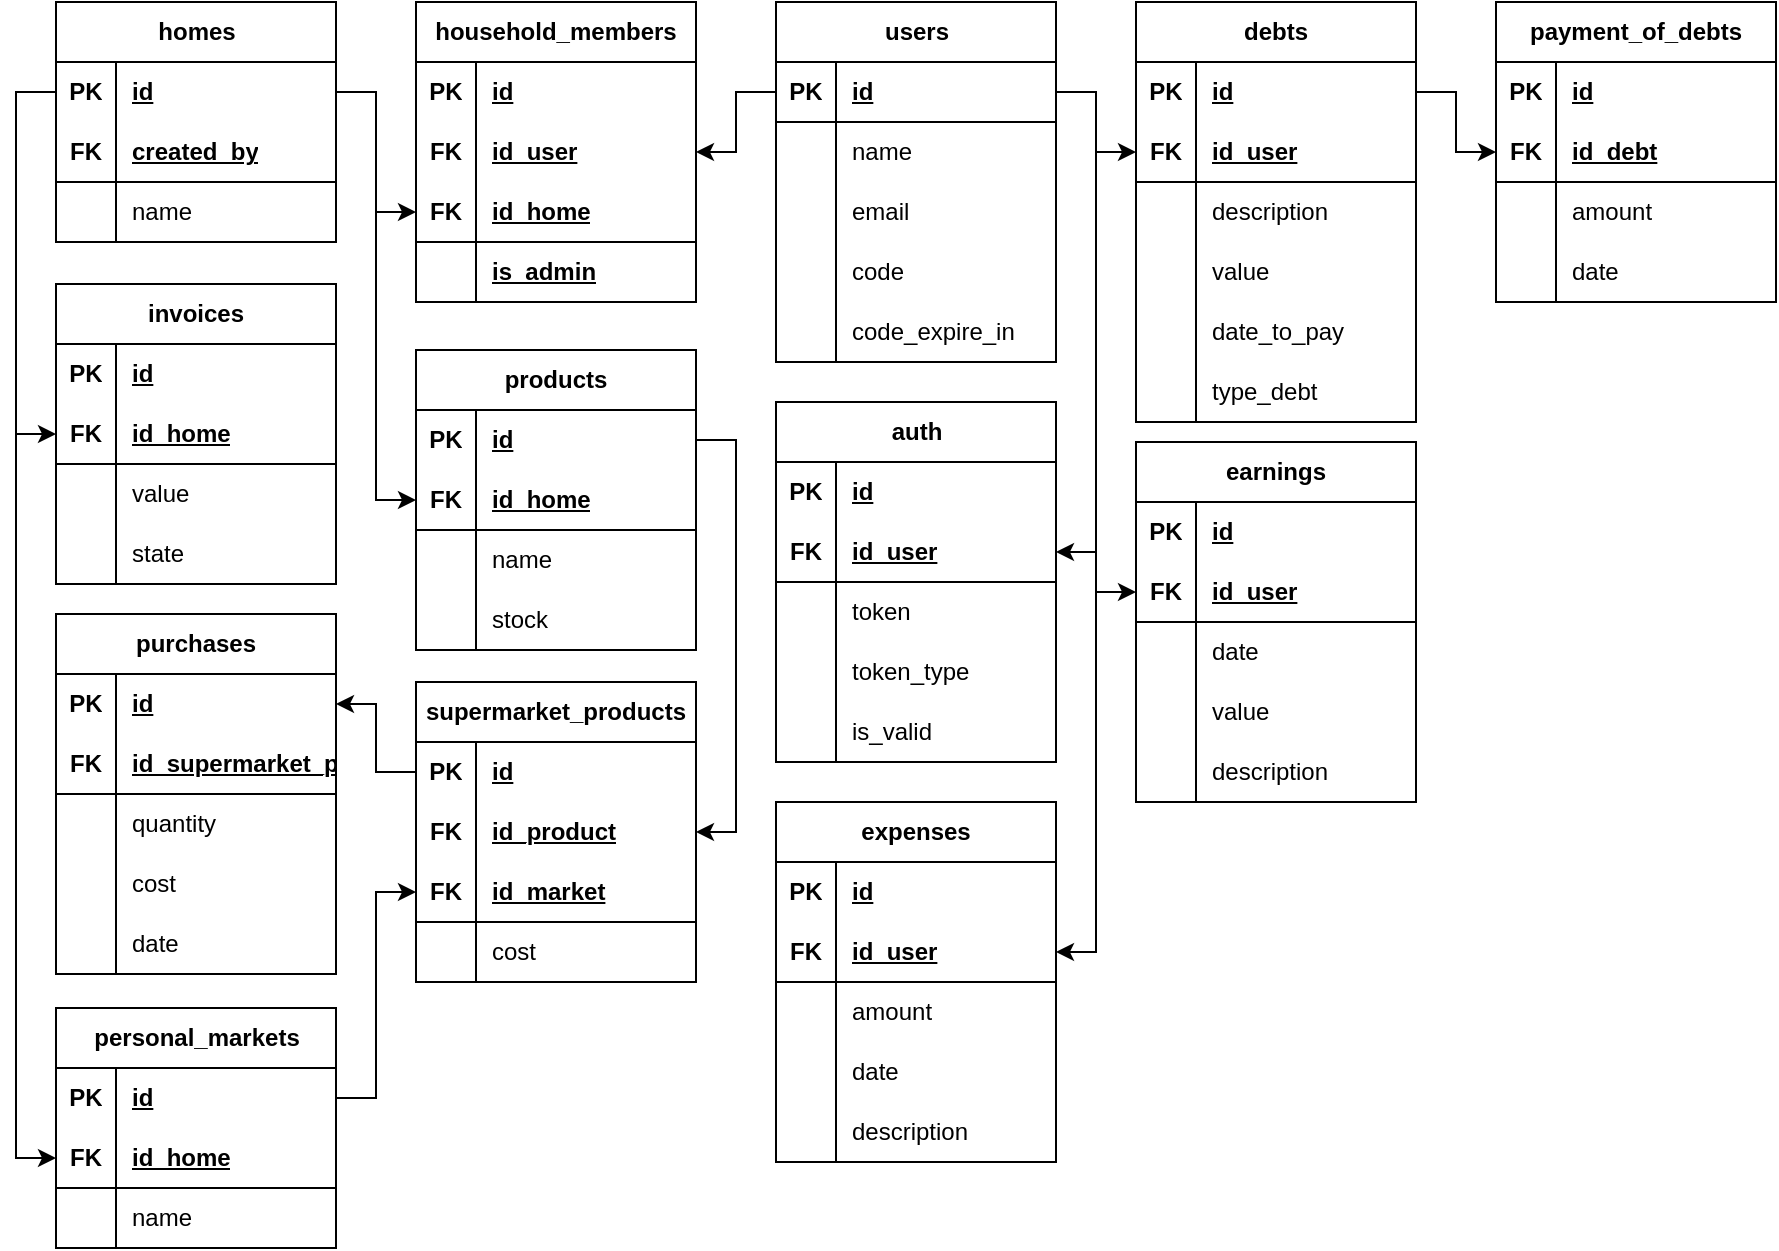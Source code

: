 <mxfile version="24.5.2" type="device">
  <diagram name="Page-1" id="uvVnItt-vGCPwo_DeW2X">
    <mxGraphModel dx="1434" dy="746" grid="1" gridSize="10" guides="1" tooltips="1" connect="1" arrows="1" fold="1" page="1" pageScale="1" pageWidth="919" pageHeight="1100" math="0" shadow="0">
      <root>
        <mxCell id="0" />
        <mxCell id="1" parent="0" />
        <mxCell id="PU5zKOmHV8RLl6AwX77w-1" value="homes" style="shape=table;startSize=30;container=1;collapsible=1;childLayout=tableLayout;fixedRows=1;rowLines=0;fontStyle=1;align=center;resizeLast=1;html=1;" parent="1" vertex="1">
          <mxGeometry x="30" y="20" width="140" height="120" as="geometry">
            <mxRectangle x="30" y="20" width="80" height="30" as="alternateBounds" />
          </mxGeometry>
        </mxCell>
        <mxCell id="PU5zKOmHV8RLl6AwX77w-2" value="" style="shape=tableRow;horizontal=0;startSize=0;swimlaneHead=0;swimlaneBody=0;fillColor=none;collapsible=0;dropTarget=0;points=[[0,0.5],[1,0.5]];portConstraint=eastwest;top=0;left=0;right=0;bottom=0;swimlaneLine=1;" parent="PU5zKOmHV8RLl6AwX77w-1" vertex="1">
          <mxGeometry y="30" width="140" height="30" as="geometry" />
        </mxCell>
        <mxCell id="PU5zKOmHV8RLl6AwX77w-3" value="PK" style="shape=partialRectangle;connectable=0;fillColor=none;top=0;left=0;bottom=0;right=0;fontStyle=1;overflow=hidden;whiteSpace=wrap;html=1;" parent="PU5zKOmHV8RLl6AwX77w-2" vertex="1">
          <mxGeometry width="30" height="30" as="geometry">
            <mxRectangle width="30" height="30" as="alternateBounds" />
          </mxGeometry>
        </mxCell>
        <mxCell id="PU5zKOmHV8RLl6AwX77w-4" value="id" style="shape=partialRectangle;connectable=0;fillColor=none;top=0;left=0;bottom=0;right=0;align=left;spacingLeft=6;fontStyle=5;overflow=hidden;whiteSpace=wrap;html=1;" parent="PU5zKOmHV8RLl6AwX77w-2" vertex="1">
          <mxGeometry x="30" width="110" height="30" as="geometry">
            <mxRectangle width="110" height="30" as="alternateBounds" />
          </mxGeometry>
        </mxCell>
        <mxCell id="FqL5_qzQ_3_aEwe51z6I-5" style="shape=tableRow;horizontal=0;startSize=0;swimlaneHead=0;swimlaneBody=0;fillColor=none;collapsible=0;dropTarget=0;points=[[0,0.5],[1,0.5]];portConstraint=eastwest;top=0;left=0;right=0;bottom=1;" vertex="1" parent="PU5zKOmHV8RLl6AwX77w-1">
          <mxGeometry y="60" width="140" height="30" as="geometry" />
        </mxCell>
        <mxCell id="FqL5_qzQ_3_aEwe51z6I-6" value="FK" style="shape=partialRectangle;connectable=0;fillColor=none;top=0;left=0;bottom=0;right=0;fontStyle=1;overflow=hidden;whiteSpace=wrap;html=1;" vertex="1" parent="FqL5_qzQ_3_aEwe51z6I-5">
          <mxGeometry width="30" height="30" as="geometry">
            <mxRectangle width="30" height="30" as="alternateBounds" />
          </mxGeometry>
        </mxCell>
        <mxCell id="FqL5_qzQ_3_aEwe51z6I-7" value="created_by" style="shape=partialRectangle;connectable=0;fillColor=none;top=0;left=0;bottom=0;right=0;align=left;spacingLeft=6;fontStyle=5;overflow=hidden;whiteSpace=wrap;html=1;" vertex="1" parent="FqL5_qzQ_3_aEwe51z6I-5">
          <mxGeometry x="30" width="110" height="30" as="geometry">
            <mxRectangle width="110" height="30" as="alternateBounds" />
          </mxGeometry>
        </mxCell>
        <mxCell id="PU5zKOmHV8RLl6AwX77w-5" value="" style="shape=tableRow;horizontal=0;startSize=0;swimlaneHead=0;swimlaneBody=0;fillColor=none;collapsible=0;dropTarget=0;points=[[0,0.5],[1,0.5]];portConstraint=eastwest;top=0;left=0;right=0;bottom=0;" parent="PU5zKOmHV8RLl6AwX77w-1" vertex="1">
          <mxGeometry y="90" width="140" height="30" as="geometry" />
        </mxCell>
        <mxCell id="PU5zKOmHV8RLl6AwX77w-6" value="" style="shape=partialRectangle;connectable=0;fillColor=none;top=0;left=0;bottom=0;right=0;editable=1;overflow=hidden;whiteSpace=wrap;html=1;" parent="PU5zKOmHV8RLl6AwX77w-5" vertex="1">
          <mxGeometry width="30" height="30" as="geometry">
            <mxRectangle width="30" height="30" as="alternateBounds" />
          </mxGeometry>
        </mxCell>
        <mxCell id="PU5zKOmHV8RLl6AwX77w-7" value="name" style="shape=partialRectangle;connectable=0;fillColor=none;top=0;left=0;bottom=0;right=0;align=left;spacingLeft=6;overflow=hidden;whiteSpace=wrap;html=1;" parent="PU5zKOmHV8RLl6AwX77w-5" vertex="1">
          <mxGeometry x="30" width="110" height="30" as="geometry">
            <mxRectangle width="110" height="30" as="alternateBounds" />
          </mxGeometry>
        </mxCell>
        <mxCell id="PU5zKOmHV8RLl6AwX77w-39" value="household_members" style="shape=table;startSize=30;container=1;collapsible=1;childLayout=tableLayout;fixedRows=1;rowLines=0;fontStyle=1;align=center;resizeLast=1;html=1;whiteSpace=wrap;" parent="1" vertex="1">
          <mxGeometry x="210" y="20" width="140" height="150" as="geometry">
            <mxRectangle x="210" y="20" width="160" height="30" as="alternateBounds" />
          </mxGeometry>
        </mxCell>
        <mxCell id="PU5zKOmHV8RLl6AwX77w-40" value="" style="shape=tableRow;horizontal=0;startSize=0;swimlaneHead=0;swimlaneBody=0;fillColor=none;collapsible=0;dropTarget=0;points=[[0,0.5],[1,0.5]];portConstraint=eastwest;top=0;left=0;right=0;bottom=0;html=1;" parent="PU5zKOmHV8RLl6AwX77w-39" vertex="1">
          <mxGeometry y="30" width="140" height="30" as="geometry" />
        </mxCell>
        <mxCell id="PU5zKOmHV8RLl6AwX77w-41" value="PK" style="shape=partialRectangle;connectable=0;fillColor=none;top=0;left=0;bottom=0;right=0;fontStyle=1;overflow=hidden;html=1;whiteSpace=wrap;" parent="PU5zKOmHV8RLl6AwX77w-40" vertex="1">
          <mxGeometry width="30" height="30" as="geometry">
            <mxRectangle width="30" height="30" as="alternateBounds" />
          </mxGeometry>
        </mxCell>
        <mxCell id="PU5zKOmHV8RLl6AwX77w-42" value="id" style="shape=partialRectangle;connectable=0;fillColor=none;top=0;left=0;bottom=0;right=0;align=left;spacingLeft=6;fontStyle=5;overflow=hidden;html=1;whiteSpace=wrap;" parent="PU5zKOmHV8RLl6AwX77w-40" vertex="1">
          <mxGeometry x="30" width="110" height="30" as="geometry">
            <mxRectangle width="110" height="30" as="alternateBounds" />
          </mxGeometry>
        </mxCell>
        <mxCell id="PU5zKOmHV8RLl6AwX77w-52" style="shape=tableRow;horizontal=0;startSize=0;swimlaneHead=0;swimlaneBody=0;fillColor=none;collapsible=0;dropTarget=0;points=[[0,0.5],[1,0.5]];portConstraint=eastwest;top=0;left=0;right=0;bottom=0;html=1;" parent="PU5zKOmHV8RLl6AwX77w-39" vertex="1">
          <mxGeometry y="60" width="140" height="30" as="geometry" />
        </mxCell>
        <mxCell id="PU5zKOmHV8RLl6AwX77w-53" value="FK" style="shape=partialRectangle;connectable=0;fillColor=none;top=0;left=0;bottom=0;right=0;fontStyle=1;overflow=hidden;html=1;whiteSpace=wrap;" parent="PU5zKOmHV8RLl6AwX77w-52" vertex="1">
          <mxGeometry width="30" height="30" as="geometry">
            <mxRectangle width="30" height="30" as="alternateBounds" />
          </mxGeometry>
        </mxCell>
        <mxCell id="PU5zKOmHV8RLl6AwX77w-54" value="id_user" style="shape=partialRectangle;connectable=0;fillColor=none;top=0;left=0;bottom=0;right=0;align=left;spacingLeft=6;fontStyle=5;overflow=hidden;html=1;whiteSpace=wrap;" parent="PU5zKOmHV8RLl6AwX77w-52" vertex="1">
          <mxGeometry x="30" width="110" height="30" as="geometry">
            <mxRectangle width="110" height="30" as="alternateBounds" />
          </mxGeometry>
        </mxCell>
        <mxCell id="PU5zKOmHV8RLl6AwX77w-43" value="" style="shape=tableRow;horizontal=0;startSize=0;swimlaneHead=0;swimlaneBody=0;fillColor=none;collapsible=0;dropTarget=0;points=[[0,0.5],[1,0.5]];portConstraint=eastwest;top=0;left=0;right=0;bottom=1;html=1;" parent="PU5zKOmHV8RLl6AwX77w-39" vertex="1">
          <mxGeometry y="90" width="140" height="30" as="geometry" />
        </mxCell>
        <mxCell id="PU5zKOmHV8RLl6AwX77w-44" value="FK" style="shape=partialRectangle;connectable=0;fillColor=none;top=0;left=0;bottom=0;right=0;fontStyle=1;overflow=hidden;html=1;whiteSpace=wrap;" parent="PU5zKOmHV8RLl6AwX77w-43" vertex="1">
          <mxGeometry width="30" height="30" as="geometry">
            <mxRectangle width="30" height="30" as="alternateBounds" />
          </mxGeometry>
        </mxCell>
        <mxCell id="PU5zKOmHV8RLl6AwX77w-45" value="id_home" style="shape=partialRectangle;connectable=0;fillColor=none;top=0;left=0;bottom=0;right=0;align=left;spacingLeft=6;fontStyle=5;overflow=hidden;html=1;whiteSpace=wrap;" parent="PU5zKOmHV8RLl6AwX77w-43" vertex="1">
          <mxGeometry x="30" width="110" height="30" as="geometry">
            <mxRectangle width="110" height="30" as="alternateBounds" />
          </mxGeometry>
        </mxCell>
        <mxCell id="FqL5_qzQ_3_aEwe51z6I-2" style="shape=tableRow;horizontal=0;startSize=0;swimlaneHead=0;swimlaneBody=0;fillColor=none;collapsible=0;dropTarget=0;points=[[0,0.5],[1,0.5]];portConstraint=eastwest;top=0;left=0;right=0;bottom=1;html=1;" vertex="1" parent="PU5zKOmHV8RLl6AwX77w-39">
          <mxGeometry y="120" width="140" height="30" as="geometry" />
        </mxCell>
        <mxCell id="FqL5_qzQ_3_aEwe51z6I-3" style="shape=partialRectangle;connectable=0;fillColor=none;top=0;left=0;bottom=0;right=0;fontStyle=1;overflow=hidden;html=1;whiteSpace=wrap;" vertex="1" parent="FqL5_qzQ_3_aEwe51z6I-2">
          <mxGeometry width="30" height="30" as="geometry">
            <mxRectangle width="30" height="30" as="alternateBounds" />
          </mxGeometry>
        </mxCell>
        <mxCell id="FqL5_qzQ_3_aEwe51z6I-4" value="is_admin" style="shape=partialRectangle;connectable=0;fillColor=none;top=0;left=0;bottom=0;right=0;align=left;spacingLeft=6;fontStyle=5;overflow=hidden;html=1;whiteSpace=wrap;" vertex="1" parent="FqL5_qzQ_3_aEwe51z6I-2">
          <mxGeometry x="30" width="110" height="30" as="geometry">
            <mxRectangle width="110" height="30" as="alternateBounds" />
          </mxGeometry>
        </mxCell>
        <mxCell id="PU5zKOmHV8RLl6AwX77w-55" style="edgeStyle=orthogonalEdgeStyle;rounded=0;orthogonalLoop=1;jettySize=auto;html=1;" parent="1" source="PU5zKOmHV8RLl6AwX77w-2" target="PU5zKOmHV8RLl6AwX77w-43" edge="1">
          <mxGeometry relative="1" as="geometry" />
        </mxCell>
        <mxCell id="PU5zKOmHV8RLl6AwX77w-56" value="users" style="shape=table;startSize=30;container=1;collapsible=1;childLayout=tableLayout;fixedRows=1;rowLines=0;fontStyle=1;align=center;resizeLast=1;html=1;" parent="1" vertex="1">
          <mxGeometry x="390" y="20" width="140" height="180" as="geometry">
            <mxRectangle x="390" y="20" width="70" height="30" as="alternateBounds" />
          </mxGeometry>
        </mxCell>
        <mxCell id="PU5zKOmHV8RLl6AwX77w-57" value="" style="shape=tableRow;horizontal=0;startSize=0;swimlaneHead=0;swimlaneBody=0;fillColor=none;collapsible=0;dropTarget=0;points=[[0,0.5],[1,0.5]];portConstraint=eastwest;top=0;left=0;right=0;bottom=1;" parent="PU5zKOmHV8RLl6AwX77w-56" vertex="1">
          <mxGeometry y="30" width="140" height="30" as="geometry" />
        </mxCell>
        <mxCell id="PU5zKOmHV8RLl6AwX77w-58" value="PK" style="shape=partialRectangle;connectable=0;fillColor=none;top=0;left=0;bottom=0;right=0;fontStyle=1;overflow=hidden;whiteSpace=wrap;html=1;" parent="PU5zKOmHV8RLl6AwX77w-57" vertex="1">
          <mxGeometry width="30" height="30" as="geometry">
            <mxRectangle width="30" height="30" as="alternateBounds" />
          </mxGeometry>
        </mxCell>
        <mxCell id="PU5zKOmHV8RLl6AwX77w-59" value="id" style="shape=partialRectangle;connectable=0;fillColor=none;top=0;left=0;bottom=0;right=0;align=left;spacingLeft=6;fontStyle=5;overflow=hidden;whiteSpace=wrap;html=1;" parent="PU5zKOmHV8RLl6AwX77w-57" vertex="1">
          <mxGeometry x="30" width="110" height="30" as="geometry">
            <mxRectangle width="110" height="30" as="alternateBounds" />
          </mxGeometry>
        </mxCell>
        <mxCell id="PU5zKOmHV8RLl6AwX77w-60" value="" style="shape=tableRow;horizontal=0;startSize=0;swimlaneHead=0;swimlaneBody=0;fillColor=none;collapsible=0;dropTarget=0;points=[[0,0.5],[1,0.5]];portConstraint=eastwest;top=0;left=0;right=0;bottom=0;" parent="PU5zKOmHV8RLl6AwX77w-56" vertex="1">
          <mxGeometry y="60" width="140" height="30" as="geometry" />
        </mxCell>
        <mxCell id="PU5zKOmHV8RLl6AwX77w-61" value="" style="shape=partialRectangle;connectable=0;fillColor=none;top=0;left=0;bottom=0;right=0;editable=1;overflow=hidden;whiteSpace=wrap;html=1;" parent="PU5zKOmHV8RLl6AwX77w-60" vertex="1">
          <mxGeometry width="30" height="30" as="geometry">
            <mxRectangle width="30" height="30" as="alternateBounds" />
          </mxGeometry>
        </mxCell>
        <mxCell id="PU5zKOmHV8RLl6AwX77w-62" value="name" style="shape=partialRectangle;connectable=0;fillColor=none;top=0;left=0;bottom=0;right=0;align=left;spacingLeft=6;overflow=hidden;whiteSpace=wrap;html=1;" parent="PU5zKOmHV8RLl6AwX77w-60" vertex="1">
          <mxGeometry x="30" width="110" height="30" as="geometry">
            <mxRectangle width="110" height="30" as="alternateBounds" />
          </mxGeometry>
        </mxCell>
        <mxCell id="PU5zKOmHV8RLl6AwX77w-63" value="" style="shape=tableRow;horizontal=0;startSize=0;swimlaneHead=0;swimlaneBody=0;fillColor=none;collapsible=0;dropTarget=0;points=[[0,0.5],[1,0.5]];portConstraint=eastwest;top=0;left=0;right=0;bottom=0;" parent="PU5zKOmHV8RLl6AwX77w-56" vertex="1">
          <mxGeometry y="90" width="140" height="30" as="geometry" />
        </mxCell>
        <mxCell id="PU5zKOmHV8RLl6AwX77w-64" value="" style="shape=partialRectangle;connectable=0;fillColor=none;top=0;left=0;bottom=0;right=0;editable=1;overflow=hidden;whiteSpace=wrap;html=1;" parent="PU5zKOmHV8RLl6AwX77w-63" vertex="1">
          <mxGeometry width="30" height="30" as="geometry">
            <mxRectangle width="30" height="30" as="alternateBounds" />
          </mxGeometry>
        </mxCell>
        <mxCell id="PU5zKOmHV8RLl6AwX77w-65" value="email" style="shape=partialRectangle;connectable=0;fillColor=none;top=0;left=0;bottom=0;right=0;align=left;spacingLeft=6;overflow=hidden;whiteSpace=wrap;html=1;" parent="PU5zKOmHV8RLl6AwX77w-63" vertex="1">
          <mxGeometry x="30" width="110" height="30" as="geometry">
            <mxRectangle width="110" height="30" as="alternateBounds" />
          </mxGeometry>
        </mxCell>
        <mxCell id="PU5zKOmHV8RLl6AwX77w-66" value="" style="shape=tableRow;horizontal=0;startSize=0;swimlaneHead=0;swimlaneBody=0;fillColor=none;collapsible=0;dropTarget=0;points=[[0,0.5],[1,0.5]];portConstraint=eastwest;top=0;left=0;right=0;bottom=0;" parent="PU5zKOmHV8RLl6AwX77w-56" vertex="1">
          <mxGeometry y="120" width="140" height="30" as="geometry" />
        </mxCell>
        <mxCell id="PU5zKOmHV8RLl6AwX77w-67" value="" style="shape=partialRectangle;connectable=0;fillColor=none;top=0;left=0;bottom=0;right=0;editable=1;overflow=hidden;whiteSpace=wrap;html=1;" parent="PU5zKOmHV8RLl6AwX77w-66" vertex="1">
          <mxGeometry width="30" height="30" as="geometry">
            <mxRectangle width="30" height="30" as="alternateBounds" />
          </mxGeometry>
        </mxCell>
        <mxCell id="PU5zKOmHV8RLl6AwX77w-68" value="code" style="shape=partialRectangle;connectable=0;fillColor=none;top=0;left=0;bottom=0;right=0;align=left;spacingLeft=6;overflow=hidden;whiteSpace=wrap;html=1;" parent="PU5zKOmHV8RLl6AwX77w-66" vertex="1">
          <mxGeometry x="30" width="110" height="30" as="geometry">
            <mxRectangle width="110" height="30" as="alternateBounds" />
          </mxGeometry>
        </mxCell>
        <mxCell id="BmZ24VaSEGD09i6ftH6I-1" style="shape=tableRow;horizontal=0;startSize=0;swimlaneHead=0;swimlaneBody=0;fillColor=none;collapsible=0;dropTarget=0;points=[[0,0.5],[1,0.5]];portConstraint=eastwest;top=0;left=0;right=0;bottom=0;" parent="PU5zKOmHV8RLl6AwX77w-56" vertex="1">
          <mxGeometry y="150" width="140" height="30" as="geometry" />
        </mxCell>
        <mxCell id="BmZ24VaSEGD09i6ftH6I-2" style="shape=partialRectangle;connectable=0;fillColor=none;top=0;left=0;bottom=0;right=0;editable=1;overflow=hidden;whiteSpace=wrap;html=1;" parent="BmZ24VaSEGD09i6ftH6I-1" vertex="1">
          <mxGeometry width="30" height="30" as="geometry">
            <mxRectangle width="30" height="30" as="alternateBounds" />
          </mxGeometry>
        </mxCell>
        <mxCell id="BmZ24VaSEGD09i6ftH6I-3" value="code_expire_in" style="shape=partialRectangle;connectable=0;fillColor=none;top=0;left=0;bottom=0;right=0;align=left;spacingLeft=6;overflow=hidden;whiteSpace=wrap;html=1;" parent="BmZ24VaSEGD09i6ftH6I-1" vertex="1">
          <mxGeometry x="30" width="110" height="30" as="geometry">
            <mxRectangle width="110" height="30" as="alternateBounds" />
          </mxGeometry>
        </mxCell>
        <mxCell id="PU5zKOmHV8RLl6AwX77w-72" style="edgeStyle=orthogonalEdgeStyle;rounded=0;orthogonalLoop=1;jettySize=auto;html=1;" parent="1" source="PU5zKOmHV8RLl6AwX77w-57" target="PU5zKOmHV8RLl6AwX77w-52" edge="1">
          <mxGeometry relative="1" as="geometry" />
        </mxCell>
        <mxCell id="PU5zKOmHV8RLl6AwX77w-73" value="debts" style="shape=table;startSize=30;container=1;collapsible=1;childLayout=tableLayout;fixedRows=1;rowLines=0;fontStyle=1;align=center;resizeLast=1;html=1;whiteSpace=wrap;" parent="1" vertex="1">
          <mxGeometry x="570" y="20" width="140" height="210" as="geometry" />
        </mxCell>
        <mxCell id="PU5zKOmHV8RLl6AwX77w-74" value="" style="shape=tableRow;horizontal=0;startSize=0;swimlaneHead=0;swimlaneBody=0;fillColor=none;collapsible=0;dropTarget=0;points=[[0,0.5],[1,0.5]];portConstraint=eastwest;top=0;left=0;right=0;bottom=0;html=1;swimlaneLine=1;" parent="PU5zKOmHV8RLl6AwX77w-73" vertex="1">
          <mxGeometry y="30" width="140" height="30" as="geometry" />
        </mxCell>
        <mxCell id="PU5zKOmHV8RLl6AwX77w-75" value="PK" style="shape=partialRectangle;connectable=0;fillColor=none;top=0;left=0;bottom=0;right=0;fontStyle=1;overflow=hidden;html=1;whiteSpace=wrap;" parent="PU5zKOmHV8RLl6AwX77w-74" vertex="1">
          <mxGeometry width="30" height="30" as="geometry">
            <mxRectangle width="30" height="30" as="alternateBounds" />
          </mxGeometry>
        </mxCell>
        <mxCell id="PU5zKOmHV8RLl6AwX77w-76" value="id" style="shape=partialRectangle;connectable=0;fillColor=none;top=0;left=0;bottom=0;right=0;align=left;spacingLeft=6;fontStyle=5;overflow=hidden;html=1;whiteSpace=wrap;" parent="PU5zKOmHV8RLl6AwX77w-74" vertex="1">
          <mxGeometry x="30" width="110" height="30" as="geometry">
            <mxRectangle width="110" height="30" as="alternateBounds" />
          </mxGeometry>
        </mxCell>
        <mxCell id="PU5zKOmHV8RLl6AwX77w-95" style="shape=tableRow;horizontal=0;startSize=0;swimlaneHead=0;swimlaneBody=0;fillColor=none;collapsible=0;dropTarget=0;points=[[0,0.5],[1,0.5]];portConstraint=eastwest;top=0;left=0;right=0;bottom=1;html=1;swimlaneLine=1;" parent="PU5zKOmHV8RLl6AwX77w-73" vertex="1">
          <mxGeometry y="60" width="140" height="30" as="geometry" />
        </mxCell>
        <mxCell id="PU5zKOmHV8RLl6AwX77w-96" value="FK" style="shape=partialRectangle;connectable=0;fillColor=none;top=0;left=0;bottom=0;right=0;fontStyle=1;overflow=hidden;html=1;whiteSpace=wrap;" parent="PU5zKOmHV8RLl6AwX77w-95" vertex="1">
          <mxGeometry width="30" height="30" as="geometry">
            <mxRectangle width="30" height="30" as="alternateBounds" />
          </mxGeometry>
        </mxCell>
        <mxCell id="PU5zKOmHV8RLl6AwX77w-97" value="id_user" style="shape=partialRectangle;connectable=0;fillColor=none;top=0;left=0;bottom=0;right=0;align=left;spacingLeft=6;fontStyle=5;overflow=hidden;html=1;whiteSpace=wrap;" parent="PU5zKOmHV8RLl6AwX77w-95" vertex="1">
          <mxGeometry x="30" width="110" height="30" as="geometry">
            <mxRectangle width="110" height="30" as="alternateBounds" />
          </mxGeometry>
        </mxCell>
        <mxCell id="PU5zKOmHV8RLl6AwX77w-80" value="" style="shape=tableRow;horizontal=0;startSize=0;swimlaneHead=0;swimlaneBody=0;fillColor=none;collapsible=0;dropTarget=0;points=[[0,0.5],[1,0.5]];portConstraint=eastwest;top=0;left=0;right=0;bottom=0;html=1;" parent="PU5zKOmHV8RLl6AwX77w-73" vertex="1">
          <mxGeometry y="90" width="140" height="30" as="geometry" />
        </mxCell>
        <mxCell id="PU5zKOmHV8RLl6AwX77w-81" value="" style="shape=partialRectangle;connectable=0;fillColor=none;top=0;left=0;bottom=0;right=0;editable=1;overflow=hidden;html=1;whiteSpace=wrap;" parent="PU5zKOmHV8RLl6AwX77w-80" vertex="1">
          <mxGeometry width="30" height="30" as="geometry">
            <mxRectangle width="30" height="30" as="alternateBounds" />
          </mxGeometry>
        </mxCell>
        <mxCell id="PU5zKOmHV8RLl6AwX77w-82" value="description" style="shape=partialRectangle;connectable=0;fillColor=none;top=0;left=0;bottom=0;right=0;align=left;spacingLeft=6;overflow=hidden;html=1;whiteSpace=wrap;" parent="PU5zKOmHV8RLl6AwX77w-80" vertex="1">
          <mxGeometry x="30" width="110" height="30" as="geometry">
            <mxRectangle width="110" height="30" as="alternateBounds" />
          </mxGeometry>
        </mxCell>
        <mxCell id="PU5zKOmHV8RLl6AwX77w-83" value="" style="shape=tableRow;horizontal=0;startSize=0;swimlaneHead=0;swimlaneBody=0;fillColor=none;collapsible=0;dropTarget=0;points=[[0,0.5],[1,0.5]];portConstraint=eastwest;top=0;left=0;right=0;bottom=0;html=1;" parent="PU5zKOmHV8RLl6AwX77w-73" vertex="1">
          <mxGeometry y="120" width="140" height="30" as="geometry" />
        </mxCell>
        <mxCell id="PU5zKOmHV8RLl6AwX77w-84" value="" style="shape=partialRectangle;connectable=0;fillColor=none;top=0;left=0;bottom=0;right=0;editable=1;overflow=hidden;html=1;whiteSpace=wrap;" parent="PU5zKOmHV8RLl6AwX77w-83" vertex="1">
          <mxGeometry width="30" height="30" as="geometry">
            <mxRectangle width="30" height="30" as="alternateBounds" />
          </mxGeometry>
        </mxCell>
        <mxCell id="PU5zKOmHV8RLl6AwX77w-85" value="value" style="shape=partialRectangle;connectable=0;fillColor=none;top=0;left=0;bottom=0;right=0;align=left;spacingLeft=6;overflow=hidden;html=1;whiteSpace=wrap;" parent="PU5zKOmHV8RLl6AwX77w-83" vertex="1">
          <mxGeometry x="30" width="110" height="30" as="geometry">
            <mxRectangle width="110" height="30" as="alternateBounds" />
          </mxGeometry>
        </mxCell>
        <mxCell id="PU5zKOmHV8RLl6AwX77w-86" style="shape=tableRow;horizontal=0;startSize=0;swimlaneHead=0;swimlaneBody=0;fillColor=none;collapsible=0;dropTarget=0;points=[[0,0.5],[1,0.5]];portConstraint=eastwest;top=0;left=0;right=0;bottom=0;html=1;" parent="PU5zKOmHV8RLl6AwX77w-73" vertex="1">
          <mxGeometry y="150" width="140" height="30" as="geometry" />
        </mxCell>
        <mxCell id="PU5zKOmHV8RLl6AwX77w-87" style="shape=partialRectangle;connectable=0;fillColor=none;top=0;left=0;bottom=0;right=0;editable=1;overflow=hidden;html=1;whiteSpace=wrap;" parent="PU5zKOmHV8RLl6AwX77w-86" vertex="1">
          <mxGeometry width="30" height="30" as="geometry">
            <mxRectangle width="30" height="30" as="alternateBounds" />
          </mxGeometry>
        </mxCell>
        <mxCell id="PU5zKOmHV8RLl6AwX77w-88" value="date_to_pay" style="shape=partialRectangle;connectable=0;fillColor=none;top=0;left=0;bottom=0;right=0;align=left;spacingLeft=6;overflow=hidden;html=1;whiteSpace=wrap;" parent="PU5zKOmHV8RLl6AwX77w-86" vertex="1">
          <mxGeometry x="30" width="110" height="30" as="geometry">
            <mxRectangle width="110" height="30" as="alternateBounds" />
          </mxGeometry>
        </mxCell>
        <mxCell id="PU5zKOmHV8RLl6AwX77w-89" style="shape=tableRow;horizontal=0;startSize=0;swimlaneHead=0;swimlaneBody=0;fillColor=none;collapsible=0;dropTarget=0;points=[[0,0.5],[1,0.5]];portConstraint=eastwest;top=0;left=0;right=0;bottom=0;html=1;" parent="PU5zKOmHV8RLl6AwX77w-73" vertex="1">
          <mxGeometry y="180" width="140" height="30" as="geometry" />
        </mxCell>
        <mxCell id="PU5zKOmHV8RLl6AwX77w-90" style="shape=partialRectangle;connectable=0;fillColor=none;top=0;left=0;bottom=0;right=0;editable=1;overflow=hidden;html=1;whiteSpace=wrap;" parent="PU5zKOmHV8RLl6AwX77w-89" vertex="1">
          <mxGeometry width="30" height="30" as="geometry">
            <mxRectangle width="30" height="30" as="alternateBounds" />
          </mxGeometry>
        </mxCell>
        <mxCell id="PU5zKOmHV8RLl6AwX77w-91" value="type_debt" style="shape=partialRectangle;connectable=0;fillColor=none;top=0;left=0;bottom=0;right=0;align=left;spacingLeft=6;overflow=hidden;html=1;whiteSpace=wrap;" parent="PU5zKOmHV8RLl6AwX77w-89" vertex="1">
          <mxGeometry x="30" width="110" height="30" as="geometry">
            <mxRectangle width="110" height="30" as="alternateBounds" />
          </mxGeometry>
        </mxCell>
        <mxCell id="PU5zKOmHV8RLl6AwX77w-100" style="edgeStyle=orthogonalEdgeStyle;rounded=0;orthogonalLoop=1;jettySize=auto;html=1;" parent="1" source="PU5zKOmHV8RLl6AwX77w-57" target="PU5zKOmHV8RLl6AwX77w-95" edge="1">
          <mxGeometry relative="1" as="geometry" />
        </mxCell>
        <mxCell id="PU5zKOmHV8RLl6AwX77w-101" value="invoices" style="shape=table;startSize=30;container=1;collapsible=1;childLayout=tableLayout;fixedRows=1;rowLines=0;fontStyle=1;align=center;resizeLast=1;html=1;whiteSpace=wrap;" parent="1" vertex="1">
          <mxGeometry x="30" y="161" width="140" height="150" as="geometry" />
        </mxCell>
        <mxCell id="PU5zKOmHV8RLl6AwX77w-102" value="" style="shape=tableRow;horizontal=0;startSize=0;swimlaneHead=0;swimlaneBody=0;fillColor=none;collapsible=0;dropTarget=0;points=[[0,0.5],[1,0.5]];portConstraint=eastwest;top=0;left=0;right=0;bottom=0;html=1;" parent="PU5zKOmHV8RLl6AwX77w-101" vertex="1">
          <mxGeometry y="30" width="140" height="30" as="geometry" />
        </mxCell>
        <mxCell id="PU5zKOmHV8RLl6AwX77w-103" value="PK" style="shape=partialRectangle;connectable=0;fillColor=none;top=0;left=0;bottom=0;right=0;fontStyle=1;overflow=hidden;html=1;whiteSpace=wrap;" parent="PU5zKOmHV8RLl6AwX77w-102" vertex="1">
          <mxGeometry width="30" height="30" as="geometry">
            <mxRectangle width="30" height="30" as="alternateBounds" />
          </mxGeometry>
        </mxCell>
        <mxCell id="PU5zKOmHV8RLl6AwX77w-104" value="id" style="shape=partialRectangle;connectable=0;fillColor=none;top=0;left=0;bottom=0;right=0;align=left;spacingLeft=6;fontStyle=5;overflow=hidden;html=1;whiteSpace=wrap;" parent="PU5zKOmHV8RLl6AwX77w-102" vertex="1">
          <mxGeometry x="30" width="110" height="30" as="geometry">
            <mxRectangle width="110" height="30" as="alternateBounds" />
          </mxGeometry>
        </mxCell>
        <mxCell id="PU5zKOmHV8RLl6AwX77w-105" value="" style="shape=tableRow;horizontal=0;startSize=0;swimlaneHead=0;swimlaneBody=0;fillColor=none;collapsible=0;dropTarget=0;points=[[0,0.5],[1,0.5]];portConstraint=eastwest;top=0;left=0;right=0;bottom=1;html=1;" parent="PU5zKOmHV8RLl6AwX77w-101" vertex="1">
          <mxGeometry y="60" width="140" height="30" as="geometry" />
        </mxCell>
        <mxCell id="PU5zKOmHV8RLl6AwX77w-106" value="FK" style="shape=partialRectangle;connectable=0;fillColor=none;top=0;left=0;bottom=0;right=0;fontStyle=1;overflow=hidden;html=1;whiteSpace=wrap;" parent="PU5zKOmHV8RLl6AwX77w-105" vertex="1">
          <mxGeometry width="30" height="30" as="geometry">
            <mxRectangle width="30" height="30" as="alternateBounds" />
          </mxGeometry>
        </mxCell>
        <mxCell id="PU5zKOmHV8RLl6AwX77w-107" value="id_home" style="shape=partialRectangle;connectable=0;fillColor=none;top=0;left=0;bottom=0;right=0;align=left;spacingLeft=6;fontStyle=5;overflow=hidden;html=1;whiteSpace=wrap;" parent="PU5zKOmHV8RLl6AwX77w-105" vertex="1">
          <mxGeometry x="30" width="110" height="30" as="geometry">
            <mxRectangle width="110" height="30" as="alternateBounds" />
          </mxGeometry>
        </mxCell>
        <mxCell id="PU5zKOmHV8RLl6AwX77w-108" value="" style="shape=tableRow;horizontal=0;startSize=0;swimlaneHead=0;swimlaneBody=0;fillColor=none;collapsible=0;dropTarget=0;points=[[0,0.5],[1,0.5]];portConstraint=eastwest;top=0;left=0;right=0;bottom=0;html=1;" parent="PU5zKOmHV8RLl6AwX77w-101" vertex="1">
          <mxGeometry y="90" width="140" height="30" as="geometry" />
        </mxCell>
        <mxCell id="PU5zKOmHV8RLl6AwX77w-109" value="" style="shape=partialRectangle;connectable=0;fillColor=none;top=0;left=0;bottom=0;right=0;editable=1;overflow=hidden;html=1;whiteSpace=wrap;" parent="PU5zKOmHV8RLl6AwX77w-108" vertex="1">
          <mxGeometry width="30" height="30" as="geometry">
            <mxRectangle width="30" height="30" as="alternateBounds" />
          </mxGeometry>
        </mxCell>
        <mxCell id="PU5zKOmHV8RLl6AwX77w-110" value="value" style="shape=partialRectangle;connectable=0;fillColor=none;top=0;left=0;bottom=0;right=0;align=left;spacingLeft=6;overflow=hidden;html=1;whiteSpace=wrap;" parent="PU5zKOmHV8RLl6AwX77w-108" vertex="1">
          <mxGeometry x="30" width="110" height="30" as="geometry">
            <mxRectangle width="110" height="30" as="alternateBounds" />
          </mxGeometry>
        </mxCell>
        <mxCell id="PU5zKOmHV8RLl6AwX77w-111" value="" style="shape=tableRow;horizontal=0;startSize=0;swimlaneHead=0;swimlaneBody=0;fillColor=none;collapsible=0;dropTarget=0;points=[[0,0.5],[1,0.5]];portConstraint=eastwest;top=0;left=0;right=0;bottom=0;html=1;" parent="PU5zKOmHV8RLl6AwX77w-101" vertex="1">
          <mxGeometry y="120" width="140" height="30" as="geometry" />
        </mxCell>
        <mxCell id="PU5zKOmHV8RLl6AwX77w-112" value="" style="shape=partialRectangle;connectable=0;fillColor=none;top=0;left=0;bottom=0;right=0;editable=1;overflow=hidden;html=1;whiteSpace=wrap;" parent="PU5zKOmHV8RLl6AwX77w-111" vertex="1">
          <mxGeometry width="30" height="30" as="geometry">
            <mxRectangle width="30" height="30" as="alternateBounds" />
          </mxGeometry>
        </mxCell>
        <mxCell id="PU5zKOmHV8RLl6AwX77w-113" value="state" style="shape=partialRectangle;connectable=0;fillColor=none;top=0;left=0;bottom=0;right=0;align=left;spacingLeft=6;overflow=hidden;html=1;whiteSpace=wrap;" parent="PU5zKOmHV8RLl6AwX77w-111" vertex="1">
          <mxGeometry x="30" width="110" height="30" as="geometry">
            <mxRectangle width="110" height="30" as="alternateBounds" />
          </mxGeometry>
        </mxCell>
        <mxCell id="PU5zKOmHV8RLl6AwX77w-114" style="edgeStyle=orthogonalEdgeStyle;rounded=0;orthogonalLoop=1;jettySize=auto;html=1;entryX=0;entryY=0.5;entryDx=0;entryDy=0;" parent="1" source="PU5zKOmHV8RLl6AwX77w-2" target="PU5zKOmHV8RLl6AwX77w-105" edge="1">
          <mxGeometry relative="1" as="geometry" />
        </mxCell>
        <mxCell id="PU5zKOmHV8RLl6AwX77w-115" value="earnings" style="shape=table;startSize=30;container=1;collapsible=1;childLayout=tableLayout;fixedRows=1;rowLines=0;fontStyle=1;align=center;resizeLast=1;html=1;whiteSpace=wrap;" parent="1" vertex="1">
          <mxGeometry x="570" y="240" width="140" height="180" as="geometry" />
        </mxCell>
        <mxCell id="PU5zKOmHV8RLl6AwX77w-116" value="" style="shape=tableRow;horizontal=0;startSize=0;swimlaneHead=0;swimlaneBody=0;fillColor=none;collapsible=0;dropTarget=0;points=[[0,0.5],[1,0.5]];portConstraint=eastwest;top=0;left=0;right=0;bottom=0;html=1;" parent="PU5zKOmHV8RLl6AwX77w-115" vertex="1">
          <mxGeometry y="30" width="140" height="30" as="geometry" />
        </mxCell>
        <mxCell id="PU5zKOmHV8RLl6AwX77w-117" value="PK" style="shape=partialRectangle;connectable=0;fillColor=none;top=0;left=0;bottom=0;right=0;fontStyle=1;overflow=hidden;html=1;whiteSpace=wrap;" parent="PU5zKOmHV8RLl6AwX77w-116" vertex="1">
          <mxGeometry width="30" height="30" as="geometry">
            <mxRectangle width="30" height="30" as="alternateBounds" />
          </mxGeometry>
        </mxCell>
        <mxCell id="PU5zKOmHV8RLl6AwX77w-118" value="id" style="shape=partialRectangle;connectable=0;fillColor=none;top=0;left=0;bottom=0;right=0;align=left;spacingLeft=6;fontStyle=5;overflow=hidden;html=1;whiteSpace=wrap;" parent="PU5zKOmHV8RLl6AwX77w-116" vertex="1">
          <mxGeometry x="30" width="110" height="30" as="geometry">
            <mxRectangle width="110" height="30" as="alternateBounds" />
          </mxGeometry>
        </mxCell>
        <mxCell id="PU5zKOmHV8RLl6AwX77w-119" value="" style="shape=tableRow;horizontal=0;startSize=0;swimlaneHead=0;swimlaneBody=0;fillColor=none;collapsible=0;dropTarget=0;points=[[0,0.5],[1,0.5]];portConstraint=eastwest;top=0;left=0;right=0;bottom=1;html=1;" parent="PU5zKOmHV8RLl6AwX77w-115" vertex="1">
          <mxGeometry y="60" width="140" height="30" as="geometry" />
        </mxCell>
        <mxCell id="PU5zKOmHV8RLl6AwX77w-120" value="FK" style="shape=partialRectangle;connectable=0;fillColor=none;top=0;left=0;bottom=0;right=0;fontStyle=1;overflow=hidden;html=1;whiteSpace=wrap;" parent="PU5zKOmHV8RLl6AwX77w-119" vertex="1">
          <mxGeometry width="30" height="30" as="geometry">
            <mxRectangle width="30" height="30" as="alternateBounds" />
          </mxGeometry>
        </mxCell>
        <mxCell id="PU5zKOmHV8RLl6AwX77w-121" value="id_user" style="shape=partialRectangle;connectable=0;fillColor=none;top=0;left=0;bottom=0;right=0;align=left;spacingLeft=6;fontStyle=5;overflow=hidden;html=1;whiteSpace=wrap;" parent="PU5zKOmHV8RLl6AwX77w-119" vertex="1">
          <mxGeometry x="30" width="110" height="30" as="geometry">
            <mxRectangle width="110" height="30" as="alternateBounds" />
          </mxGeometry>
        </mxCell>
        <mxCell id="PU5zKOmHV8RLl6AwX77w-122" value="" style="shape=tableRow;horizontal=0;startSize=0;swimlaneHead=0;swimlaneBody=0;fillColor=none;collapsible=0;dropTarget=0;points=[[0,0.5],[1,0.5]];portConstraint=eastwest;top=0;left=0;right=0;bottom=0;html=1;" parent="PU5zKOmHV8RLl6AwX77w-115" vertex="1">
          <mxGeometry y="90" width="140" height="30" as="geometry" />
        </mxCell>
        <mxCell id="PU5zKOmHV8RLl6AwX77w-123" value="" style="shape=partialRectangle;connectable=0;fillColor=none;top=0;left=0;bottom=0;right=0;editable=1;overflow=hidden;html=1;whiteSpace=wrap;" parent="PU5zKOmHV8RLl6AwX77w-122" vertex="1">
          <mxGeometry width="30" height="30" as="geometry">
            <mxRectangle width="30" height="30" as="alternateBounds" />
          </mxGeometry>
        </mxCell>
        <mxCell id="PU5zKOmHV8RLl6AwX77w-124" value="date" style="shape=partialRectangle;connectable=0;fillColor=none;top=0;left=0;bottom=0;right=0;align=left;spacingLeft=6;overflow=hidden;html=1;whiteSpace=wrap;" parent="PU5zKOmHV8RLl6AwX77w-122" vertex="1">
          <mxGeometry x="30" width="110" height="30" as="geometry">
            <mxRectangle width="110" height="30" as="alternateBounds" />
          </mxGeometry>
        </mxCell>
        <mxCell id="PU5zKOmHV8RLl6AwX77w-125" value="" style="shape=tableRow;horizontal=0;startSize=0;swimlaneHead=0;swimlaneBody=0;fillColor=none;collapsible=0;dropTarget=0;points=[[0,0.5],[1,0.5]];portConstraint=eastwest;top=0;left=0;right=0;bottom=0;html=1;" parent="PU5zKOmHV8RLl6AwX77w-115" vertex="1">
          <mxGeometry y="120" width="140" height="30" as="geometry" />
        </mxCell>
        <mxCell id="PU5zKOmHV8RLl6AwX77w-126" value="" style="shape=partialRectangle;connectable=0;fillColor=none;top=0;left=0;bottom=0;right=0;editable=1;overflow=hidden;html=1;whiteSpace=wrap;" parent="PU5zKOmHV8RLl6AwX77w-125" vertex="1">
          <mxGeometry width="30" height="30" as="geometry">
            <mxRectangle width="30" height="30" as="alternateBounds" />
          </mxGeometry>
        </mxCell>
        <mxCell id="PU5zKOmHV8RLl6AwX77w-127" value="value" style="shape=partialRectangle;connectable=0;fillColor=none;top=0;left=0;bottom=0;right=0;align=left;spacingLeft=6;overflow=hidden;html=1;whiteSpace=wrap;" parent="PU5zKOmHV8RLl6AwX77w-125" vertex="1">
          <mxGeometry x="30" width="110" height="30" as="geometry">
            <mxRectangle width="110" height="30" as="alternateBounds" />
          </mxGeometry>
        </mxCell>
        <mxCell id="PU5zKOmHV8RLl6AwX77w-128" style="shape=tableRow;horizontal=0;startSize=0;swimlaneHead=0;swimlaneBody=0;fillColor=none;collapsible=0;dropTarget=0;points=[[0,0.5],[1,0.5]];portConstraint=eastwest;top=0;left=0;right=0;bottom=0;html=1;" parent="PU5zKOmHV8RLl6AwX77w-115" vertex="1">
          <mxGeometry y="150" width="140" height="30" as="geometry" />
        </mxCell>
        <mxCell id="PU5zKOmHV8RLl6AwX77w-129" style="shape=partialRectangle;connectable=0;fillColor=none;top=0;left=0;bottom=0;right=0;editable=1;overflow=hidden;html=1;whiteSpace=wrap;" parent="PU5zKOmHV8RLl6AwX77w-128" vertex="1">
          <mxGeometry width="30" height="30" as="geometry">
            <mxRectangle width="30" height="30" as="alternateBounds" />
          </mxGeometry>
        </mxCell>
        <mxCell id="PU5zKOmHV8RLl6AwX77w-130" value="description" style="shape=partialRectangle;connectable=0;fillColor=none;top=0;left=0;bottom=0;right=0;align=left;spacingLeft=6;overflow=hidden;html=1;whiteSpace=wrap;" parent="PU5zKOmHV8RLl6AwX77w-128" vertex="1">
          <mxGeometry x="30" width="110" height="30" as="geometry">
            <mxRectangle width="110" height="30" as="alternateBounds" />
          </mxGeometry>
        </mxCell>
        <mxCell id="PU5zKOmHV8RLl6AwX77w-131" style="edgeStyle=orthogonalEdgeStyle;rounded=0;orthogonalLoop=1;jettySize=auto;html=1;" parent="1" source="PU5zKOmHV8RLl6AwX77w-57" target="PU5zKOmHV8RLl6AwX77w-119" edge="1">
          <mxGeometry relative="1" as="geometry" />
        </mxCell>
        <mxCell id="PU5zKOmHV8RLl6AwX77w-132" value="products" style="shape=table;startSize=30;container=1;collapsible=1;childLayout=tableLayout;fixedRows=1;rowLines=0;fontStyle=1;align=center;resizeLast=1;html=1;whiteSpace=wrap;" parent="1" vertex="1">
          <mxGeometry x="210" y="194" width="140" height="150" as="geometry" />
        </mxCell>
        <mxCell id="PU5zKOmHV8RLl6AwX77w-133" value="" style="shape=tableRow;horizontal=0;startSize=0;swimlaneHead=0;swimlaneBody=0;fillColor=none;collapsible=0;dropTarget=0;points=[[0,0.5],[1,0.5]];portConstraint=eastwest;top=0;left=0;right=0;bottom=0;html=1;" parent="PU5zKOmHV8RLl6AwX77w-132" vertex="1">
          <mxGeometry y="30" width="140" height="30" as="geometry" />
        </mxCell>
        <mxCell id="PU5zKOmHV8RLl6AwX77w-134" value="PK" style="shape=partialRectangle;connectable=0;fillColor=none;top=0;left=0;bottom=0;right=0;fontStyle=1;overflow=hidden;html=1;whiteSpace=wrap;" parent="PU5zKOmHV8RLl6AwX77w-133" vertex="1">
          <mxGeometry width="30" height="30" as="geometry">
            <mxRectangle width="30" height="30" as="alternateBounds" />
          </mxGeometry>
        </mxCell>
        <mxCell id="PU5zKOmHV8RLl6AwX77w-135" value="id" style="shape=partialRectangle;connectable=0;fillColor=none;top=0;left=0;bottom=0;right=0;align=left;spacingLeft=6;fontStyle=5;overflow=hidden;html=1;whiteSpace=wrap;" parent="PU5zKOmHV8RLl6AwX77w-133" vertex="1">
          <mxGeometry x="30" width="110" height="30" as="geometry">
            <mxRectangle width="110" height="30" as="alternateBounds" />
          </mxGeometry>
        </mxCell>
        <mxCell id="PU5zKOmHV8RLl6AwX77w-136" value="" style="shape=tableRow;horizontal=0;startSize=0;swimlaneHead=0;swimlaneBody=0;fillColor=none;collapsible=0;dropTarget=0;points=[[0,0.5],[1,0.5]];portConstraint=eastwest;top=0;left=0;right=0;bottom=1;html=1;" parent="PU5zKOmHV8RLl6AwX77w-132" vertex="1">
          <mxGeometry y="60" width="140" height="30" as="geometry" />
        </mxCell>
        <mxCell id="PU5zKOmHV8RLl6AwX77w-137" value="FK" style="shape=partialRectangle;connectable=0;fillColor=none;top=0;left=0;bottom=0;right=0;fontStyle=1;overflow=hidden;html=1;whiteSpace=wrap;" parent="PU5zKOmHV8RLl6AwX77w-136" vertex="1">
          <mxGeometry width="30" height="30" as="geometry">
            <mxRectangle width="30" height="30" as="alternateBounds" />
          </mxGeometry>
        </mxCell>
        <mxCell id="PU5zKOmHV8RLl6AwX77w-138" value="id_home" style="shape=partialRectangle;connectable=0;fillColor=none;top=0;left=0;bottom=0;right=0;align=left;spacingLeft=6;fontStyle=5;overflow=hidden;html=1;whiteSpace=wrap;" parent="PU5zKOmHV8RLl6AwX77w-136" vertex="1">
          <mxGeometry x="30" width="110" height="30" as="geometry">
            <mxRectangle width="110" height="30" as="alternateBounds" />
          </mxGeometry>
        </mxCell>
        <mxCell id="PU5zKOmHV8RLl6AwX77w-139" value="" style="shape=tableRow;horizontal=0;startSize=0;swimlaneHead=0;swimlaneBody=0;fillColor=none;collapsible=0;dropTarget=0;points=[[0,0.5],[1,0.5]];portConstraint=eastwest;top=0;left=0;right=0;bottom=0;html=1;" parent="PU5zKOmHV8RLl6AwX77w-132" vertex="1">
          <mxGeometry y="90" width="140" height="30" as="geometry" />
        </mxCell>
        <mxCell id="PU5zKOmHV8RLl6AwX77w-140" value="" style="shape=partialRectangle;connectable=0;fillColor=none;top=0;left=0;bottom=0;right=0;editable=1;overflow=hidden;html=1;whiteSpace=wrap;" parent="PU5zKOmHV8RLl6AwX77w-139" vertex="1">
          <mxGeometry width="30" height="30" as="geometry">
            <mxRectangle width="30" height="30" as="alternateBounds" />
          </mxGeometry>
        </mxCell>
        <mxCell id="PU5zKOmHV8RLl6AwX77w-141" value="name" style="shape=partialRectangle;connectable=0;fillColor=none;top=0;left=0;bottom=0;right=0;align=left;spacingLeft=6;overflow=hidden;html=1;whiteSpace=wrap;" parent="PU5zKOmHV8RLl6AwX77w-139" vertex="1">
          <mxGeometry x="30" width="110" height="30" as="geometry">
            <mxRectangle width="110" height="30" as="alternateBounds" />
          </mxGeometry>
        </mxCell>
        <mxCell id="PU5zKOmHV8RLl6AwX77w-142" value="" style="shape=tableRow;horizontal=0;startSize=0;swimlaneHead=0;swimlaneBody=0;fillColor=none;collapsible=0;dropTarget=0;points=[[0,0.5],[1,0.5]];portConstraint=eastwest;top=0;left=0;right=0;bottom=0;html=1;" parent="PU5zKOmHV8RLl6AwX77w-132" vertex="1">
          <mxGeometry y="120" width="140" height="30" as="geometry" />
        </mxCell>
        <mxCell id="PU5zKOmHV8RLl6AwX77w-143" value="" style="shape=partialRectangle;connectable=0;fillColor=none;top=0;left=0;bottom=0;right=0;editable=1;overflow=hidden;html=1;whiteSpace=wrap;" parent="PU5zKOmHV8RLl6AwX77w-142" vertex="1">
          <mxGeometry width="30" height="30" as="geometry">
            <mxRectangle width="30" height="30" as="alternateBounds" />
          </mxGeometry>
        </mxCell>
        <mxCell id="PU5zKOmHV8RLl6AwX77w-144" value="stock" style="shape=partialRectangle;connectable=0;fillColor=none;top=0;left=0;bottom=0;right=0;align=left;spacingLeft=6;overflow=hidden;html=1;whiteSpace=wrap;" parent="PU5zKOmHV8RLl6AwX77w-142" vertex="1">
          <mxGeometry x="30" width="110" height="30" as="geometry">
            <mxRectangle width="110" height="30" as="alternateBounds" />
          </mxGeometry>
        </mxCell>
        <mxCell id="PU5zKOmHV8RLl6AwX77w-151" style="edgeStyle=orthogonalEdgeStyle;rounded=0;orthogonalLoop=1;jettySize=auto;html=1;" parent="1" source="PU5zKOmHV8RLl6AwX77w-2" target="PU5zKOmHV8RLl6AwX77w-136" edge="1">
          <mxGeometry relative="1" as="geometry" />
        </mxCell>
        <mxCell id="PU5zKOmHV8RLl6AwX77w-185" value="payment_of_debts" style="shape=table;startSize=30;container=1;collapsible=1;childLayout=tableLayout;fixedRows=1;rowLines=0;fontStyle=1;align=center;resizeLast=1;html=1;whiteSpace=wrap;" parent="1" vertex="1">
          <mxGeometry x="750" y="20" width="140" height="150" as="geometry" />
        </mxCell>
        <mxCell id="PU5zKOmHV8RLl6AwX77w-186" value="" style="shape=tableRow;horizontal=0;startSize=0;swimlaneHead=0;swimlaneBody=0;fillColor=none;collapsible=0;dropTarget=0;points=[[0,0.5],[1,0.5]];portConstraint=eastwest;top=0;left=0;right=0;bottom=0;html=1;" parent="PU5zKOmHV8RLl6AwX77w-185" vertex="1">
          <mxGeometry y="30" width="140" height="30" as="geometry" />
        </mxCell>
        <mxCell id="PU5zKOmHV8RLl6AwX77w-187" value="PK" style="shape=partialRectangle;connectable=0;fillColor=none;top=0;left=0;bottom=0;right=0;fontStyle=1;overflow=hidden;html=1;whiteSpace=wrap;" parent="PU5zKOmHV8RLl6AwX77w-186" vertex="1">
          <mxGeometry width="30" height="30" as="geometry">
            <mxRectangle width="30" height="30" as="alternateBounds" />
          </mxGeometry>
        </mxCell>
        <mxCell id="PU5zKOmHV8RLl6AwX77w-188" value="id" style="shape=partialRectangle;connectable=0;fillColor=none;top=0;left=0;bottom=0;right=0;align=left;spacingLeft=6;fontStyle=5;overflow=hidden;html=1;whiteSpace=wrap;" parent="PU5zKOmHV8RLl6AwX77w-186" vertex="1">
          <mxGeometry x="30" width="110" height="30" as="geometry">
            <mxRectangle width="110" height="30" as="alternateBounds" />
          </mxGeometry>
        </mxCell>
        <mxCell id="PU5zKOmHV8RLl6AwX77w-189" value="" style="shape=tableRow;horizontal=0;startSize=0;swimlaneHead=0;swimlaneBody=0;fillColor=none;collapsible=0;dropTarget=0;points=[[0,0.5],[1,0.5]];portConstraint=eastwest;top=0;left=0;right=0;bottom=1;html=1;" parent="PU5zKOmHV8RLl6AwX77w-185" vertex="1">
          <mxGeometry y="60" width="140" height="30" as="geometry" />
        </mxCell>
        <mxCell id="PU5zKOmHV8RLl6AwX77w-190" value="FK" style="shape=partialRectangle;connectable=0;fillColor=none;top=0;left=0;bottom=0;right=0;fontStyle=1;overflow=hidden;html=1;whiteSpace=wrap;" parent="PU5zKOmHV8RLl6AwX77w-189" vertex="1">
          <mxGeometry width="30" height="30" as="geometry">
            <mxRectangle width="30" height="30" as="alternateBounds" />
          </mxGeometry>
        </mxCell>
        <mxCell id="PU5zKOmHV8RLl6AwX77w-191" value="id_debt" style="shape=partialRectangle;connectable=0;fillColor=none;top=0;left=0;bottom=0;right=0;align=left;spacingLeft=6;fontStyle=5;overflow=hidden;html=1;whiteSpace=wrap;" parent="PU5zKOmHV8RLl6AwX77w-189" vertex="1">
          <mxGeometry x="30" width="110" height="30" as="geometry">
            <mxRectangle width="110" height="30" as="alternateBounds" />
          </mxGeometry>
        </mxCell>
        <mxCell id="PU5zKOmHV8RLl6AwX77w-192" value="" style="shape=tableRow;horizontal=0;startSize=0;swimlaneHead=0;swimlaneBody=0;fillColor=none;collapsible=0;dropTarget=0;points=[[0,0.5],[1,0.5]];portConstraint=eastwest;top=0;left=0;right=0;bottom=0;html=1;" parent="PU5zKOmHV8RLl6AwX77w-185" vertex="1">
          <mxGeometry y="90" width="140" height="30" as="geometry" />
        </mxCell>
        <mxCell id="PU5zKOmHV8RLl6AwX77w-193" value="" style="shape=partialRectangle;connectable=0;fillColor=none;top=0;left=0;bottom=0;right=0;editable=1;overflow=hidden;html=1;whiteSpace=wrap;" parent="PU5zKOmHV8RLl6AwX77w-192" vertex="1">
          <mxGeometry width="30" height="30" as="geometry">
            <mxRectangle width="30" height="30" as="alternateBounds" />
          </mxGeometry>
        </mxCell>
        <mxCell id="PU5zKOmHV8RLl6AwX77w-194" value="amount" style="shape=partialRectangle;connectable=0;fillColor=none;top=0;left=0;bottom=0;right=0;align=left;spacingLeft=6;overflow=hidden;html=1;whiteSpace=wrap;" parent="PU5zKOmHV8RLl6AwX77w-192" vertex="1">
          <mxGeometry x="30" width="110" height="30" as="geometry">
            <mxRectangle width="110" height="30" as="alternateBounds" />
          </mxGeometry>
        </mxCell>
        <mxCell id="PU5zKOmHV8RLl6AwX77w-195" value="" style="shape=tableRow;horizontal=0;startSize=0;swimlaneHead=0;swimlaneBody=0;fillColor=none;collapsible=0;dropTarget=0;points=[[0,0.5],[1,0.5]];portConstraint=eastwest;top=0;left=0;right=0;bottom=0;html=1;" parent="PU5zKOmHV8RLl6AwX77w-185" vertex="1">
          <mxGeometry y="120" width="140" height="30" as="geometry" />
        </mxCell>
        <mxCell id="PU5zKOmHV8RLl6AwX77w-196" value="" style="shape=partialRectangle;connectable=0;fillColor=none;top=0;left=0;bottom=0;right=0;editable=1;overflow=hidden;html=1;whiteSpace=wrap;" parent="PU5zKOmHV8RLl6AwX77w-195" vertex="1">
          <mxGeometry width="30" height="30" as="geometry">
            <mxRectangle width="30" height="30" as="alternateBounds" />
          </mxGeometry>
        </mxCell>
        <mxCell id="PU5zKOmHV8RLl6AwX77w-197" value="date" style="shape=partialRectangle;connectable=0;fillColor=none;top=0;left=0;bottom=0;right=0;align=left;spacingLeft=6;overflow=hidden;html=1;whiteSpace=wrap;" parent="PU5zKOmHV8RLl6AwX77w-195" vertex="1">
          <mxGeometry x="30" width="110" height="30" as="geometry">
            <mxRectangle width="110" height="30" as="alternateBounds" />
          </mxGeometry>
        </mxCell>
        <mxCell id="PU5zKOmHV8RLl6AwX77w-198" style="edgeStyle=orthogonalEdgeStyle;rounded=0;orthogonalLoop=1;jettySize=auto;html=1;" parent="1" source="PU5zKOmHV8RLl6AwX77w-74" target="PU5zKOmHV8RLl6AwX77w-189" edge="1">
          <mxGeometry relative="1" as="geometry" />
        </mxCell>
        <mxCell id="PU5zKOmHV8RLl6AwX77w-199" value="expenses" style="shape=table;startSize=30;container=1;collapsible=1;childLayout=tableLayout;fixedRows=1;rowLines=0;fontStyle=1;align=center;resizeLast=1;html=1;whiteSpace=wrap;" parent="1" vertex="1">
          <mxGeometry x="390" y="420" width="140" height="180" as="geometry" />
        </mxCell>
        <mxCell id="PU5zKOmHV8RLl6AwX77w-200" value="" style="shape=tableRow;horizontal=0;startSize=0;swimlaneHead=0;swimlaneBody=0;fillColor=none;collapsible=0;dropTarget=0;points=[[0,0.5],[1,0.5]];portConstraint=eastwest;top=0;left=0;right=0;bottom=0;html=1;" parent="PU5zKOmHV8RLl6AwX77w-199" vertex="1">
          <mxGeometry y="30" width="140" height="30" as="geometry" />
        </mxCell>
        <mxCell id="PU5zKOmHV8RLl6AwX77w-201" value="PK" style="shape=partialRectangle;connectable=0;fillColor=none;top=0;left=0;bottom=0;right=0;fontStyle=1;overflow=hidden;html=1;whiteSpace=wrap;" parent="PU5zKOmHV8RLl6AwX77w-200" vertex="1">
          <mxGeometry width="30" height="30" as="geometry">
            <mxRectangle width="30" height="30" as="alternateBounds" />
          </mxGeometry>
        </mxCell>
        <mxCell id="PU5zKOmHV8RLl6AwX77w-202" value="id" style="shape=partialRectangle;connectable=0;fillColor=none;top=0;left=0;bottom=0;right=0;align=left;spacingLeft=6;fontStyle=5;overflow=hidden;html=1;whiteSpace=wrap;" parent="PU5zKOmHV8RLl6AwX77w-200" vertex="1">
          <mxGeometry x="30" width="110" height="30" as="geometry">
            <mxRectangle width="110" height="30" as="alternateBounds" />
          </mxGeometry>
        </mxCell>
        <mxCell id="PU5zKOmHV8RLl6AwX77w-203" value="" style="shape=tableRow;horizontal=0;startSize=0;swimlaneHead=0;swimlaneBody=0;fillColor=none;collapsible=0;dropTarget=0;points=[[0,0.5],[1,0.5]];portConstraint=eastwest;top=0;left=0;right=0;bottom=1;html=1;" parent="PU5zKOmHV8RLl6AwX77w-199" vertex="1">
          <mxGeometry y="60" width="140" height="30" as="geometry" />
        </mxCell>
        <mxCell id="PU5zKOmHV8RLl6AwX77w-204" value="FK" style="shape=partialRectangle;connectable=0;fillColor=none;top=0;left=0;bottom=0;right=0;fontStyle=1;overflow=hidden;html=1;whiteSpace=wrap;" parent="PU5zKOmHV8RLl6AwX77w-203" vertex="1">
          <mxGeometry width="30" height="30" as="geometry">
            <mxRectangle width="30" height="30" as="alternateBounds" />
          </mxGeometry>
        </mxCell>
        <mxCell id="PU5zKOmHV8RLl6AwX77w-205" value="id_user" style="shape=partialRectangle;connectable=0;fillColor=none;top=0;left=0;bottom=0;right=0;align=left;spacingLeft=6;fontStyle=5;overflow=hidden;html=1;whiteSpace=wrap;" parent="PU5zKOmHV8RLl6AwX77w-203" vertex="1">
          <mxGeometry x="30" width="110" height="30" as="geometry">
            <mxRectangle width="110" height="30" as="alternateBounds" />
          </mxGeometry>
        </mxCell>
        <mxCell id="PU5zKOmHV8RLl6AwX77w-206" value="" style="shape=tableRow;horizontal=0;startSize=0;swimlaneHead=0;swimlaneBody=0;fillColor=none;collapsible=0;dropTarget=0;points=[[0,0.5],[1,0.5]];portConstraint=eastwest;top=0;left=0;right=0;bottom=0;html=1;" parent="PU5zKOmHV8RLl6AwX77w-199" vertex="1">
          <mxGeometry y="90" width="140" height="30" as="geometry" />
        </mxCell>
        <mxCell id="PU5zKOmHV8RLl6AwX77w-207" value="" style="shape=partialRectangle;connectable=0;fillColor=none;top=0;left=0;bottom=0;right=0;editable=1;overflow=hidden;html=1;whiteSpace=wrap;" parent="PU5zKOmHV8RLl6AwX77w-206" vertex="1">
          <mxGeometry width="30" height="30" as="geometry">
            <mxRectangle width="30" height="30" as="alternateBounds" />
          </mxGeometry>
        </mxCell>
        <mxCell id="PU5zKOmHV8RLl6AwX77w-208" value="amount" style="shape=partialRectangle;connectable=0;fillColor=none;top=0;left=0;bottom=0;right=0;align=left;spacingLeft=6;overflow=hidden;html=1;whiteSpace=wrap;" parent="PU5zKOmHV8RLl6AwX77w-206" vertex="1">
          <mxGeometry x="30" width="110" height="30" as="geometry">
            <mxRectangle width="110" height="30" as="alternateBounds" />
          </mxGeometry>
        </mxCell>
        <mxCell id="PU5zKOmHV8RLl6AwX77w-209" value="" style="shape=tableRow;horizontal=0;startSize=0;swimlaneHead=0;swimlaneBody=0;fillColor=none;collapsible=0;dropTarget=0;points=[[0,0.5],[1,0.5]];portConstraint=eastwest;top=0;left=0;right=0;bottom=0;html=1;" parent="PU5zKOmHV8RLl6AwX77w-199" vertex="1">
          <mxGeometry y="120" width="140" height="30" as="geometry" />
        </mxCell>
        <mxCell id="PU5zKOmHV8RLl6AwX77w-210" value="" style="shape=partialRectangle;connectable=0;fillColor=none;top=0;left=0;bottom=0;right=0;editable=1;overflow=hidden;html=1;whiteSpace=wrap;" parent="PU5zKOmHV8RLl6AwX77w-209" vertex="1">
          <mxGeometry width="30" height="30" as="geometry">
            <mxRectangle width="30" height="30" as="alternateBounds" />
          </mxGeometry>
        </mxCell>
        <mxCell id="PU5zKOmHV8RLl6AwX77w-211" value="date" style="shape=partialRectangle;connectable=0;fillColor=none;top=0;left=0;bottom=0;right=0;align=left;spacingLeft=6;overflow=hidden;html=1;whiteSpace=wrap;" parent="PU5zKOmHV8RLl6AwX77w-209" vertex="1">
          <mxGeometry x="30" width="110" height="30" as="geometry">
            <mxRectangle width="110" height="30" as="alternateBounds" />
          </mxGeometry>
        </mxCell>
        <mxCell id="PU5zKOmHV8RLl6AwX77w-212" style="shape=tableRow;horizontal=0;startSize=0;swimlaneHead=0;swimlaneBody=0;fillColor=none;collapsible=0;dropTarget=0;points=[[0,0.5],[1,0.5]];portConstraint=eastwest;top=0;left=0;right=0;bottom=0;html=1;" parent="PU5zKOmHV8RLl6AwX77w-199" vertex="1">
          <mxGeometry y="150" width="140" height="30" as="geometry" />
        </mxCell>
        <mxCell id="PU5zKOmHV8RLl6AwX77w-213" style="shape=partialRectangle;connectable=0;fillColor=none;top=0;left=0;bottom=0;right=0;editable=1;overflow=hidden;html=1;whiteSpace=wrap;" parent="PU5zKOmHV8RLl6AwX77w-212" vertex="1">
          <mxGeometry width="30" height="30" as="geometry">
            <mxRectangle width="30" height="30" as="alternateBounds" />
          </mxGeometry>
        </mxCell>
        <mxCell id="PU5zKOmHV8RLl6AwX77w-214" value="description" style="shape=partialRectangle;connectable=0;fillColor=none;top=0;left=0;bottom=0;right=0;align=left;spacingLeft=6;overflow=hidden;html=1;whiteSpace=wrap;" parent="PU5zKOmHV8RLl6AwX77w-212" vertex="1">
          <mxGeometry x="30" width="110" height="30" as="geometry">
            <mxRectangle width="110" height="30" as="alternateBounds" />
          </mxGeometry>
        </mxCell>
        <mxCell id="KX9GTw5U-cbmvIw4t0oR-1" value="supermarket_products" style="shape=table;startSize=30;container=1;collapsible=1;childLayout=tableLayout;fixedRows=1;rowLines=0;fontStyle=1;align=center;resizeLast=1;html=1;whiteSpace=wrap;" parent="1" vertex="1">
          <mxGeometry x="210" y="360" width="140" height="150" as="geometry" />
        </mxCell>
        <mxCell id="KX9GTw5U-cbmvIw4t0oR-2" value="" style="shape=tableRow;horizontal=0;startSize=0;swimlaneHead=0;swimlaneBody=0;fillColor=none;collapsible=0;dropTarget=0;points=[[0,0.5],[1,0.5]];portConstraint=eastwest;top=0;left=0;right=0;bottom=0;html=1;" parent="KX9GTw5U-cbmvIw4t0oR-1" vertex="1">
          <mxGeometry y="30" width="140" height="30" as="geometry" />
        </mxCell>
        <mxCell id="KX9GTw5U-cbmvIw4t0oR-3" value="PK" style="shape=partialRectangle;connectable=0;fillColor=none;top=0;left=0;bottom=0;right=0;fontStyle=1;overflow=hidden;html=1;whiteSpace=wrap;" parent="KX9GTw5U-cbmvIw4t0oR-2" vertex="1">
          <mxGeometry width="30" height="30" as="geometry">
            <mxRectangle width="30" height="30" as="alternateBounds" />
          </mxGeometry>
        </mxCell>
        <mxCell id="KX9GTw5U-cbmvIw4t0oR-4" value="id" style="shape=partialRectangle;connectable=0;fillColor=none;top=0;left=0;bottom=0;right=0;align=left;spacingLeft=6;fontStyle=5;overflow=hidden;html=1;whiteSpace=wrap;" parent="KX9GTw5U-cbmvIw4t0oR-2" vertex="1">
          <mxGeometry x="30" width="110" height="30" as="geometry">
            <mxRectangle width="110" height="30" as="alternateBounds" />
          </mxGeometry>
        </mxCell>
        <mxCell id="KX9GTw5U-cbmvIw4t0oR-5" value="" style="shape=tableRow;horizontal=0;startSize=0;swimlaneHead=0;swimlaneBody=0;fillColor=none;collapsible=0;dropTarget=0;points=[[0,0.5],[1,0.5]];portConstraint=eastwest;top=0;left=0;right=0;bottom=0;html=1;" parent="KX9GTw5U-cbmvIw4t0oR-1" vertex="1">
          <mxGeometry y="60" width="140" height="30" as="geometry" />
        </mxCell>
        <mxCell id="KX9GTw5U-cbmvIw4t0oR-6" value="FK" style="shape=partialRectangle;connectable=0;fillColor=none;top=0;left=0;bottom=0;right=0;fontStyle=1;overflow=hidden;html=1;whiteSpace=wrap;" parent="KX9GTw5U-cbmvIw4t0oR-5" vertex="1">
          <mxGeometry width="30" height="30" as="geometry">
            <mxRectangle width="30" height="30" as="alternateBounds" />
          </mxGeometry>
        </mxCell>
        <mxCell id="KX9GTw5U-cbmvIw4t0oR-7" value="id_product" style="shape=partialRectangle;connectable=0;fillColor=none;top=0;left=0;bottom=0;right=0;align=left;spacingLeft=6;fontStyle=5;overflow=hidden;html=1;whiteSpace=wrap;" parent="KX9GTw5U-cbmvIw4t0oR-5" vertex="1">
          <mxGeometry x="30" width="110" height="30" as="geometry">
            <mxRectangle width="110" height="30" as="alternateBounds" />
          </mxGeometry>
        </mxCell>
        <mxCell id="KX9GTw5U-cbmvIw4t0oR-14" style="shape=tableRow;horizontal=0;startSize=0;swimlaneHead=0;swimlaneBody=0;fillColor=none;collapsible=0;dropTarget=0;points=[[0,0.5],[1,0.5]];portConstraint=eastwest;top=0;left=0;right=0;bottom=1;html=1;" parent="KX9GTw5U-cbmvIw4t0oR-1" vertex="1">
          <mxGeometry y="90" width="140" height="30" as="geometry" />
        </mxCell>
        <mxCell id="KX9GTw5U-cbmvIw4t0oR-15" value="FK" style="shape=partialRectangle;connectable=0;fillColor=none;top=0;left=0;bottom=0;right=0;fontStyle=1;overflow=hidden;html=1;whiteSpace=wrap;" parent="KX9GTw5U-cbmvIw4t0oR-14" vertex="1">
          <mxGeometry width="30" height="30" as="geometry">
            <mxRectangle width="30" height="30" as="alternateBounds" />
          </mxGeometry>
        </mxCell>
        <mxCell id="KX9GTw5U-cbmvIw4t0oR-16" value="id_market" style="shape=partialRectangle;connectable=0;fillColor=none;top=0;left=0;bottom=0;right=0;align=left;spacingLeft=6;fontStyle=5;overflow=hidden;html=1;whiteSpace=wrap;" parent="KX9GTw5U-cbmvIw4t0oR-14" vertex="1">
          <mxGeometry x="30" width="110" height="30" as="geometry">
            <mxRectangle width="110" height="30" as="alternateBounds" />
          </mxGeometry>
        </mxCell>
        <mxCell id="KX9GTw5U-cbmvIw4t0oR-8" value="" style="shape=tableRow;horizontal=0;startSize=0;swimlaneHead=0;swimlaneBody=0;fillColor=none;collapsible=0;dropTarget=0;points=[[0,0.5],[1,0.5]];portConstraint=eastwest;top=0;left=0;right=0;bottom=0;html=1;" parent="KX9GTw5U-cbmvIw4t0oR-1" vertex="1">
          <mxGeometry y="120" width="140" height="30" as="geometry" />
        </mxCell>
        <mxCell id="KX9GTw5U-cbmvIw4t0oR-9" value="" style="shape=partialRectangle;connectable=0;fillColor=none;top=0;left=0;bottom=0;right=0;editable=1;overflow=hidden;html=1;whiteSpace=wrap;" parent="KX9GTw5U-cbmvIw4t0oR-8" vertex="1">
          <mxGeometry width="30" height="30" as="geometry">
            <mxRectangle width="30" height="30" as="alternateBounds" />
          </mxGeometry>
        </mxCell>
        <mxCell id="KX9GTw5U-cbmvIw4t0oR-10" value="cost" style="shape=partialRectangle;connectable=0;fillColor=none;top=0;left=0;bottom=0;right=0;align=left;spacingLeft=6;overflow=hidden;html=1;whiteSpace=wrap;" parent="KX9GTw5U-cbmvIw4t0oR-8" vertex="1">
          <mxGeometry x="30" width="110" height="30" as="geometry">
            <mxRectangle width="110" height="30" as="alternateBounds" />
          </mxGeometry>
        </mxCell>
        <mxCell id="KX9GTw5U-cbmvIw4t0oR-19" value="purchases" style="shape=table;startSize=30;container=1;collapsible=1;childLayout=tableLayout;fixedRows=1;rowLines=0;fontStyle=1;align=center;resizeLast=1;html=1;whiteSpace=wrap;" parent="1" vertex="1">
          <mxGeometry x="30" y="326" width="140" height="180" as="geometry" />
        </mxCell>
        <mxCell id="KX9GTw5U-cbmvIw4t0oR-20" value="" style="shape=tableRow;horizontal=0;startSize=0;swimlaneHead=0;swimlaneBody=0;fillColor=none;collapsible=0;dropTarget=0;points=[[0,0.5],[1,0.5]];portConstraint=eastwest;top=0;left=0;right=0;bottom=0;html=1;" parent="KX9GTw5U-cbmvIw4t0oR-19" vertex="1">
          <mxGeometry y="30" width="140" height="30" as="geometry" />
        </mxCell>
        <mxCell id="KX9GTw5U-cbmvIw4t0oR-21" value="PK" style="shape=partialRectangle;connectable=0;fillColor=none;top=0;left=0;bottom=0;right=0;fontStyle=1;overflow=hidden;html=1;whiteSpace=wrap;" parent="KX9GTw5U-cbmvIw4t0oR-20" vertex="1">
          <mxGeometry width="30" height="30" as="geometry">
            <mxRectangle width="30" height="30" as="alternateBounds" />
          </mxGeometry>
        </mxCell>
        <mxCell id="KX9GTw5U-cbmvIw4t0oR-22" value="id" style="shape=partialRectangle;connectable=0;fillColor=none;top=0;left=0;bottom=0;right=0;align=left;spacingLeft=6;fontStyle=5;overflow=hidden;html=1;whiteSpace=wrap;" parent="KX9GTw5U-cbmvIw4t0oR-20" vertex="1">
          <mxGeometry x="30" width="110" height="30" as="geometry">
            <mxRectangle width="110" height="30" as="alternateBounds" />
          </mxGeometry>
        </mxCell>
        <mxCell id="KX9GTw5U-cbmvIw4t0oR-23" value="" style="shape=tableRow;horizontal=0;startSize=0;swimlaneHead=0;swimlaneBody=0;fillColor=none;collapsible=0;dropTarget=0;points=[[0,0.5],[1,0.5]];portConstraint=eastwest;top=0;left=0;right=0;bottom=1;html=1;" parent="KX9GTw5U-cbmvIw4t0oR-19" vertex="1">
          <mxGeometry y="60" width="140" height="30" as="geometry" />
        </mxCell>
        <mxCell id="KX9GTw5U-cbmvIw4t0oR-24" value="FK" style="shape=partialRectangle;connectable=0;fillColor=none;top=0;left=0;bottom=0;right=0;fontStyle=1;overflow=hidden;html=1;whiteSpace=wrap;" parent="KX9GTw5U-cbmvIw4t0oR-23" vertex="1">
          <mxGeometry width="30" height="30" as="geometry">
            <mxRectangle width="30" height="30" as="alternateBounds" />
          </mxGeometry>
        </mxCell>
        <mxCell id="KX9GTw5U-cbmvIw4t0oR-25" value="id_supermarket_product" style="shape=partialRectangle;connectable=0;fillColor=none;top=0;left=0;bottom=0;right=0;align=left;spacingLeft=6;fontStyle=5;overflow=hidden;html=1;whiteSpace=wrap;" parent="KX9GTw5U-cbmvIw4t0oR-23" vertex="1">
          <mxGeometry x="30" width="110" height="30" as="geometry">
            <mxRectangle width="110" height="30" as="alternateBounds" />
          </mxGeometry>
        </mxCell>
        <mxCell id="KX9GTw5U-cbmvIw4t0oR-26" value="" style="shape=tableRow;horizontal=0;startSize=0;swimlaneHead=0;swimlaneBody=0;fillColor=none;collapsible=0;dropTarget=0;points=[[0,0.5],[1,0.5]];portConstraint=eastwest;top=0;left=0;right=0;bottom=0;html=1;" parent="KX9GTw5U-cbmvIw4t0oR-19" vertex="1">
          <mxGeometry y="90" width="140" height="30" as="geometry" />
        </mxCell>
        <mxCell id="KX9GTw5U-cbmvIw4t0oR-27" value="" style="shape=partialRectangle;connectable=0;fillColor=none;top=0;left=0;bottom=0;right=0;editable=1;overflow=hidden;html=1;whiteSpace=wrap;" parent="KX9GTw5U-cbmvIw4t0oR-26" vertex="1">
          <mxGeometry width="30" height="30" as="geometry">
            <mxRectangle width="30" height="30" as="alternateBounds" />
          </mxGeometry>
        </mxCell>
        <mxCell id="KX9GTw5U-cbmvIw4t0oR-28" value="quantity" style="shape=partialRectangle;connectable=0;fillColor=none;top=0;left=0;bottom=0;right=0;align=left;spacingLeft=6;overflow=hidden;html=1;whiteSpace=wrap;" parent="KX9GTw5U-cbmvIw4t0oR-26" vertex="1">
          <mxGeometry x="30" width="110" height="30" as="geometry">
            <mxRectangle width="110" height="30" as="alternateBounds" />
          </mxGeometry>
        </mxCell>
        <mxCell id="KX9GTw5U-cbmvIw4t0oR-29" value="" style="shape=tableRow;horizontal=0;startSize=0;swimlaneHead=0;swimlaneBody=0;fillColor=none;collapsible=0;dropTarget=0;points=[[0,0.5],[1,0.5]];portConstraint=eastwest;top=0;left=0;right=0;bottom=0;html=1;" parent="KX9GTw5U-cbmvIw4t0oR-19" vertex="1">
          <mxGeometry y="120" width="140" height="30" as="geometry" />
        </mxCell>
        <mxCell id="KX9GTw5U-cbmvIw4t0oR-30" value="" style="shape=partialRectangle;connectable=0;fillColor=none;top=0;left=0;bottom=0;right=0;editable=1;overflow=hidden;html=1;whiteSpace=wrap;" parent="KX9GTw5U-cbmvIw4t0oR-29" vertex="1">
          <mxGeometry width="30" height="30" as="geometry">
            <mxRectangle width="30" height="30" as="alternateBounds" />
          </mxGeometry>
        </mxCell>
        <mxCell id="KX9GTw5U-cbmvIw4t0oR-31" value="cost" style="shape=partialRectangle;connectable=0;fillColor=none;top=0;left=0;bottom=0;right=0;align=left;spacingLeft=6;overflow=hidden;html=1;whiteSpace=wrap;" parent="KX9GTw5U-cbmvIw4t0oR-29" vertex="1">
          <mxGeometry x="30" width="110" height="30" as="geometry">
            <mxRectangle width="110" height="30" as="alternateBounds" />
          </mxGeometry>
        </mxCell>
        <mxCell id="KX9GTw5U-cbmvIw4t0oR-36" style="shape=tableRow;horizontal=0;startSize=0;swimlaneHead=0;swimlaneBody=0;fillColor=none;collapsible=0;dropTarget=0;points=[[0,0.5],[1,0.5]];portConstraint=eastwest;top=0;left=0;right=0;bottom=0;html=1;" parent="KX9GTw5U-cbmvIw4t0oR-19" vertex="1">
          <mxGeometry y="150" width="140" height="30" as="geometry" />
        </mxCell>
        <mxCell id="KX9GTw5U-cbmvIw4t0oR-37" style="shape=partialRectangle;connectable=0;fillColor=none;top=0;left=0;bottom=0;right=0;editable=1;overflow=hidden;html=1;whiteSpace=wrap;" parent="KX9GTw5U-cbmvIw4t0oR-36" vertex="1">
          <mxGeometry width="30" height="30" as="geometry">
            <mxRectangle width="30" height="30" as="alternateBounds" />
          </mxGeometry>
        </mxCell>
        <mxCell id="KX9GTw5U-cbmvIw4t0oR-38" value="date" style="shape=partialRectangle;connectable=0;fillColor=none;top=0;left=0;bottom=0;right=0;align=left;spacingLeft=6;overflow=hidden;html=1;whiteSpace=wrap;" parent="KX9GTw5U-cbmvIw4t0oR-36" vertex="1">
          <mxGeometry x="30" width="110" height="30" as="geometry">
            <mxRectangle width="110" height="30" as="alternateBounds" />
          </mxGeometry>
        </mxCell>
        <mxCell id="KX9GTw5U-cbmvIw4t0oR-35" style="edgeStyle=orthogonalEdgeStyle;rounded=0;orthogonalLoop=1;jettySize=auto;html=1;" parent="1" source="KX9GTw5U-cbmvIw4t0oR-2" target="KX9GTw5U-cbmvIw4t0oR-20" edge="1">
          <mxGeometry relative="1" as="geometry" />
        </mxCell>
        <mxCell id="Y_GaN_2EBVhcjM7N9zYP-8" value="personal_markets" style="shape=table;startSize=30;container=1;collapsible=1;childLayout=tableLayout;fixedRows=1;rowLines=0;fontStyle=1;align=center;resizeLast=1;html=1;" parent="1" vertex="1">
          <mxGeometry x="30" y="523" width="140" height="120" as="geometry" />
        </mxCell>
        <mxCell id="Y_GaN_2EBVhcjM7N9zYP-9" value="" style="shape=tableRow;horizontal=0;startSize=0;swimlaneHead=0;swimlaneBody=0;fillColor=none;collapsible=0;dropTarget=0;points=[[0,0.5],[1,0.5]];portConstraint=eastwest;top=0;left=0;right=0;bottom=0;" parent="Y_GaN_2EBVhcjM7N9zYP-8" vertex="1">
          <mxGeometry y="30" width="140" height="30" as="geometry" />
        </mxCell>
        <mxCell id="Y_GaN_2EBVhcjM7N9zYP-10" value="PK" style="shape=partialRectangle;connectable=0;fillColor=none;top=0;left=0;bottom=0;right=0;fontStyle=1;overflow=hidden;whiteSpace=wrap;html=1;" parent="Y_GaN_2EBVhcjM7N9zYP-9" vertex="1">
          <mxGeometry width="30" height="30" as="geometry">
            <mxRectangle width="30" height="30" as="alternateBounds" />
          </mxGeometry>
        </mxCell>
        <mxCell id="Y_GaN_2EBVhcjM7N9zYP-11" value="id" style="shape=partialRectangle;connectable=0;fillColor=none;top=0;left=0;bottom=0;right=0;align=left;spacingLeft=6;fontStyle=5;overflow=hidden;whiteSpace=wrap;html=1;" parent="Y_GaN_2EBVhcjM7N9zYP-9" vertex="1">
          <mxGeometry x="30" width="110" height="30" as="geometry">
            <mxRectangle width="110" height="30" as="alternateBounds" />
          </mxGeometry>
        </mxCell>
        <mxCell id="Y_GaN_2EBVhcjM7N9zYP-15" style="shape=tableRow;horizontal=0;startSize=0;swimlaneHead=0;swimlaneBody=0;fillColor=none;collapsible=0;dropTarget=0;points=[[0,0.5],[1,0.5]];portConstraint=eastwest;top=0;left=0;right=0;bottom=1;" parent="Y_GaN_2EBVhcjM7N9zYP-8" vertex="1">
          <mxGeometry y="60" width="140" height="30" as="geometry" />
        </mxCell>
        <mxCell id="Y_GaN_2EBVhcjM7N9zYP-16" value="FK" style="shape=partialRectangle;connectable=0;fillColor=none;top=0;left=0;bottom=0;right=0;fontStyle=1;overflow=hidden;whiteSpace=wrap;html=1;" parent="Y_GaN_2EBVhcjM7N9zYP-15" vertex="1">
          <mxGeometry width="30" height="30" as="geometry">
            <mxRectangle width="30" height="30" as="alternateBounds" />
          </mxGeometry>
        </mxCell>
        <mxCell id="Y_GaN_2EBVhcjM7N9zYP-17" value="id_home" style="shape=partialRectangle;connectable=0;fillColor=none;top=0;left=0;bottom=0;right=0;align=left;spacingLeft=6;fontStyle=5;overflow=hidden;whiteSpace=wrap;html=1;" parent="Y_GaN_2EBVhcjM7N9zYP-15" vertex="1">
          <mxGeometry x="30" width="110" height="30" as="geometry">
            <mxRectangle width="110" height="30" as="alternateBounds" />
          </mxGeometry>
        </mxCell>
        <mxCell id="Y_GaN_2EBVhcjM7N9zYP-18" style="shape=tableRow;horizontal=0;startSize=0;swimlaneHead=0;swimlaneBody=0;fillColor=none;collapsible=0;dropTarget=0;points=[[0,0.5],[1,0.5]];portConstraint=eastwest;top=0;left=0;right=0;bottom=1;" parent="Y_GaN_2EBVhcjM7N9zYP-8" vertex="1">
          <mxGeometry y="90" width="140" height="30" as="geometry" />
        </mxCell>
        <mxCell id="Y_GaN_2EBVhcjM7N9zYP-19" value="" style="shape=partialRectangle;connectable=0;fillColor=none;top=0;left=0;bottom=0;right=0;fontStyle=1;overflow=hidden;whiteSpace=wrap;html=1;" parent="Y_GaN_2EBVhcjM7N9zYP-18" vertex="1">
          <mxGeometry width="30" height="30" as="geometry">
            <mxRectangle width="30" height="30" as="alternateBounds" />
          </mxGeometry>
        </mxCell>
        <mxCell id="Y_GaN_2EBVhcjM7N9zYP-20" value="name" style="shape=partialRectangle;connectable=0;fillColor=none;top=0;left=0;bottom=0;right=0;align=left;spacingLeft=6;fontStyle=0;overflow=hidden;whiteSpace=wrap;html=1;strokeColor=inherit;" parent="Y_GaN_2EBVhcjM7N9zYP-18" vertex="1">
          <mxGeometry x="30" width="110" height="30" as="geometry">
            <mxRectangle width="110" height="30" as="alternateBounds" />
          </mxGeometry>
        </mxCell>
        <mxCell id="Jv_mcI-rQaQlISZ6AiWz-7" style="edgeStyle=orthogonalEdgeStyle;rounded=0;orthogonalLoop=1;jettySize=auto;html=1;" parent="1" source="Y_GaN_2EBVhcjM7N9zYP-9" target="KX9GTw5U-cbmvIw4t0oR-14" edge="1">
          <mxGeometry relative="1" as="geometry" />
        </mxCell>
        <mxCell id="FqL5_qzQ_3_aEwe51z6I-1" style="edgeStyle=orthogonalEdgeStyle;rounded=0;orthogonalLoop=1;jettySize=auto;html=1;exitX=1;exitY=0.5;exitDx=0;exitDy=0;" edge="1" parent="1" source="PU5zKOmHV8RLl6AwX77w-133" target="KX9GTw5U-cbmvIw4t0oR-5">
          <mxGeometry relative="1" as="geometry" />
        </mxCell>
        <mxCell id="FqL5_qzQ_3_aEwe51z6I-8" style="edgeStyle=orthogonalEdgeStyle;rounded=0;orthogonalLoop=1;jettySize=auto;html=1;exitX=1;exitY=0.5;exitDx=0;exitDy=0;" edge="1" parent="1" source="PU5zKOmHV8RLl6AwX77w-57" target="PU5zKOmHV8RLl6AwX77w-203">
          <mxGeometry relative="1" as="geometry" />
        </mxCell>
        <mxCell id="FqL5_qzQ_3_aEwe51z6I-9" value="auth" style="shape=table;startSize=30;container=1;collapsible=1;childLayout=tableLayout;fixedRows=1;rowLines=0;fontStyle=1;align=center;resizeLast=1;html=1;" vertex="1" parent="1">
          <mxGeometry x="390" y="220" width="140" height="180" as="geometry">
            <mxRectangle x="390" y="20" width="70" height="30" as="alternateBounds" />
          </mxGeometry>
        </mxCell>
        <mxCell id="FqL5_qzQ_3_aEwe51z6I-10" value="" style="shape=tableRow;horizontal=0;startSize=0;swimlaneHead=0;swimlaneBody=0;fillColor=none;collapsible=0;dropTarget=0;points=[[0,0.5],[1,0.5]];portConstraint=eastwest;top=0;left=0;right=0;bottom=0;" vertex="1" parent="FqL5_qzQ_3_aEwe51z6I-9">
          <mxGeometry y="30" width="140" height="30" as="geometry" />
        </mxCell>
        <mxCell id="FqL5_qzQ_3_aEwe51z6I-11" value="PK" style="shape=partialRectangle;connectable=0;fillColor=none;top=0;left=0;bottom=0;right=0;fontStyle=1;overflow=hidden;whiteSpace=wrap;html=1;" vertex="1" parent="FqL5_qzQ_3_aEwe51z6I-10">
          <mxGeometry width="30" height="30" as="geometry">
            <mxRectangle width="30" height="30" as="alternateBounds" />
          </mxGeometry>
        </mxCell>
        <mxCell id="FqL5_qzQ_3_aEwe51z6I-12" value="id" style="shape=partialRectangle;connectable=0;fillColor=none;top=0;left=0;bottom=0;right=0;align=left;spacingLeft=6;fontStyle=5;overflow=hidden;whiteSpace=wrap;html=1;" vertex="1" parent="FqL5_qzQ_3_aEwe51z6I-10">
          <mxGeometry x="30" width="110" height="30" as="geometry">
            <mxRectangle width="110" height="30" as="alternateBounds" />
          </mxGeometry>
        </mxCell>
        <mxCell id="FqL5_qzQ_3_aEwe51z6I-25" style="shape=tableRow;horizontal=0;startSize=0;swimlaneHead=0;swimlaneBody=0;fillColor=none;collapsible=0;dropTarget=0;points=[[0,0.5],[1,0.5]];portConstraint=eastwest;top=0;left=0;right=0;bottom=1;" vertex="1" parent="FqL5_qzQ_3_aEwe51z6I-9">
          <mxGeometry y="60" width="140" height="30" as="geometry" />
        </mxCell>
        <mxCell id="FqL5_qzQ_3_aEwe51z6I-26" value="FK" style="shape=partialRectangle;connectable=0;fillColor=none;top=0;left=0;bottom=0;right=0;fontStyle=1;overflow=hidden;whiteSpace=wrap;html=1;" vertex="1" parent="FqL5_qzQ_3_aEwe51z6I-25">
          <mxGeometry width="30" height="30" as="geometry">
            <mxRectangle width="30" height="30" as="alternateBounds" />
          </mxGeometry>
        </mxCell>
        <mxCell id="FqL5_qzQ_3_aEwe51z6I-27" value="id_user" style="shape=partialRectangle;connectable=0;fillColor=none;top=0;left=0;bottom=0;right=0;align=left;spacingLeft=6;fontStyle=5;overflow=hidden;whiteSpace=wrap;html=1;" vertex="1" parent="FqL5_qzQ_3_aEwe51z6I-25">
          <mxGeometry x="30" width="110" height="30" as="geometry">
            <mxRectangle width="110" height="30" as="alternateBounds" />
          </mxGeometry>
        </mxCell>
        <mxCell id="FqL5_qzQ_3_aEwe51z6I-19" value="" style="shape=tableRow;horizontal=0;startSize=0;swimlaneHead=0;swimlaneBody=0;fillColor=none;collapsible=0;dropTarget=0;points=[[0,0.5],[1,0.5]];portConstraint=eastwest;top=0;left=0;right=0;bottom=0;" vertex="1" parent="FqL5_qzQ_3_aEwe51z6I-9">
          <mxGeometry y="90" width="140" height="30" as="geometry" />
        </mxCell>
        <mxCell id="FqL5_qzQ_3_aEwe51z6I-20" value="" style="shape=partialRectangle;connectable=0;fillColor=none;top=0;left=0;bottom=0;right=0;editable=1;overflow=hidden;whiteSpace=wrap;html=1;" vertex="1" parent="FqL5_qzQ_3_aEwe51z6I-19">
          <mxGeometry width="30" height="30" as="geometry">
            <mxRectangle width="30" height="30" as="alternateBounds" />
          </mxGeometry>
        </mxCell>
        <mxCell id="FqL5_qzQ_3_aEwe51z6I-21" value="token" style="shape=partialRectangle;connectable=0;fillColor=none;top=0;left=0;bottom=0;right=0;align=left;spacingLeft=6;overflow=hidden;whiteSpace=wrap;html=1;" vertex="1" parent="FqL5_qzQ_3_aEwe51z6I-19">
          <mxGeometry x="30" width="110" height="30" as="geometry">
            <mxRectangle width="110" height="30" as="alternateBounds" />
          </mxGeometry>
        </mxCell>
        <mxCell id="FqL5_qzQ_3_aEwe51z6I-28" style="shape=tableRow;horizontal=0;startSize=0;swimlaneHead=0;swimlaneBody=0;fillColor=none;collapsible=0;dropTarget=0;points=[[0,0.5],[1,0.5]];portConstraint=eastwest;top=0;left=0;right=0;bottom=0;" vertex="1" parent="FqL5_qzQ_3_aEwe51z6I-9">
          <mxGeometry y="120" width="140" height="30" as="geometry" />
        </mxCell>
        <mxCell id="FqL5_qzQ_3_aEwe51z6I-29" style="shape=partialRectangle;connectable=0;fillColor=none;top=0;left=0;bottom=0;right=0;editable=1;overflow=hidden;whiteSpace=wrap;html=1;" vertex="1" parent="FqL5_qzQ_3_aEwe51z6I-28">
          <mxGeometry width="30" height="30" as="geometry">
            <mxRectangle width="30" height="30" as="alternateBounds" />
          </mxGeometry>
        </mxCell>
        <mxCell id="FqL5_qzQ_3_aEwe51z6I-30" value="token_type" style="shape=partialRectangle;connectable=0;fillColor=none;top=0;left=0;bottom=0;right=0;align=left;spacingLeft=6;overflow=hidden;whiteSpace=wrap;html=1;" vertex="1" parent="FqL5_qzQ_3_aEwe51z6I-28">
          <mxGeometry x="30" width="110" height="30" as="geometry">
            <mxRectangle width="110" height="30" as="alternateBounds" />
          </mxGeometry>
        </mxCell>
        <mxCell id="FqL5_qzQ_3_aEwe51z6I-22" style="shape=tableRow;horizontal=0;startSize=0;swimlaneHead=0;swimlaneBody=0;fillColor=none;collapsible=0;dropTarget=0;points=[[0,0.5],[1,0.5]];portConstraint=eastwest;top=0;left=0;right=0;bottom=0;" vertex="1" parent="FqL5_qzQ_3_aEwe51z6I-9">
          <mxGeometry y="150" width="140" height="30" as="geometry" />
        </mxCell>
        <mxCell id="FqL5_qzQ_3_aEwe51z6I-23" style="shape=partialRectangle;connectable=0;fillColor=none;top=0;left=0;bottom=0;right=0;editable=1;overflow=hidden;whiteSpace=wrap;html=1;" vertex="1" parent="FqL5_qzQ_3_aEwe51z6I-22">
          <mxGeometry width="30" height="30" as="geometry">
            <mxRectangle width="30" height="30" as="alternateBounds" />
          </mxGeometry>
        </mxCell>
        <mxCell id="FqL5_qzQ_3_aEwe51z6I-24" value="is_valid" style="shape=partialRectangle;connectable=0;fillColor=none;top=0;left=0;bottom=0;right=0;align=left;spacingLeft=6;overflow=hidden;whiteSpace=wrap;html=1;" vertex="1" parent="FqL5_qzQ_3_aEwe51z6I-22">
          <mxGeometry x="30" width="110" height="30" as="geometry">
            <mxRectangle width="110" height="30" as="alternateBounds" />
          </mxGeometry>
        </mxCell>
        <mxCell id="FqL5_qzQ_3_aEwe51z6I-31" style="edgeStyle=orthogonalEdgeStyle;rounded=0;orthogonalLoop=1;jettySize=auto;html=1;exitX=1;exitY=0.5;exitDx=0;exitDy=0;" edge="1" parent="1" source="PU5zKOmHV8RLl6AwX77w-57" target="FqL5_qzQ_3_aEwe51z6I-25">
          <mxGeometry relative="1" as="geometry" />
        </mxCell>
        <mxCell id="FqL5_qzQ_3_aEwe51z6I-32" style="edgeStyle=orthogonalEdgeStyle;rounded=0;orthogonalLoop=1;jettySize=auto;html=1;exitX=0;exitY=0.5;exitDx=0;exitDy=0;entryX=0;entryY=0.5;entryDx=0;entryDy=0;" edge="1" parent="1" source="PU5zKOmHV8RLl6AwX77w-2" target="Y_GaN_2EBVhcjM7N9zYP-15">
          <mxGeometry relative="1" as="geometry" />
        </mxCell>
      </root>
    </mxGraphModel>
  </diagram>
</mxfile>
